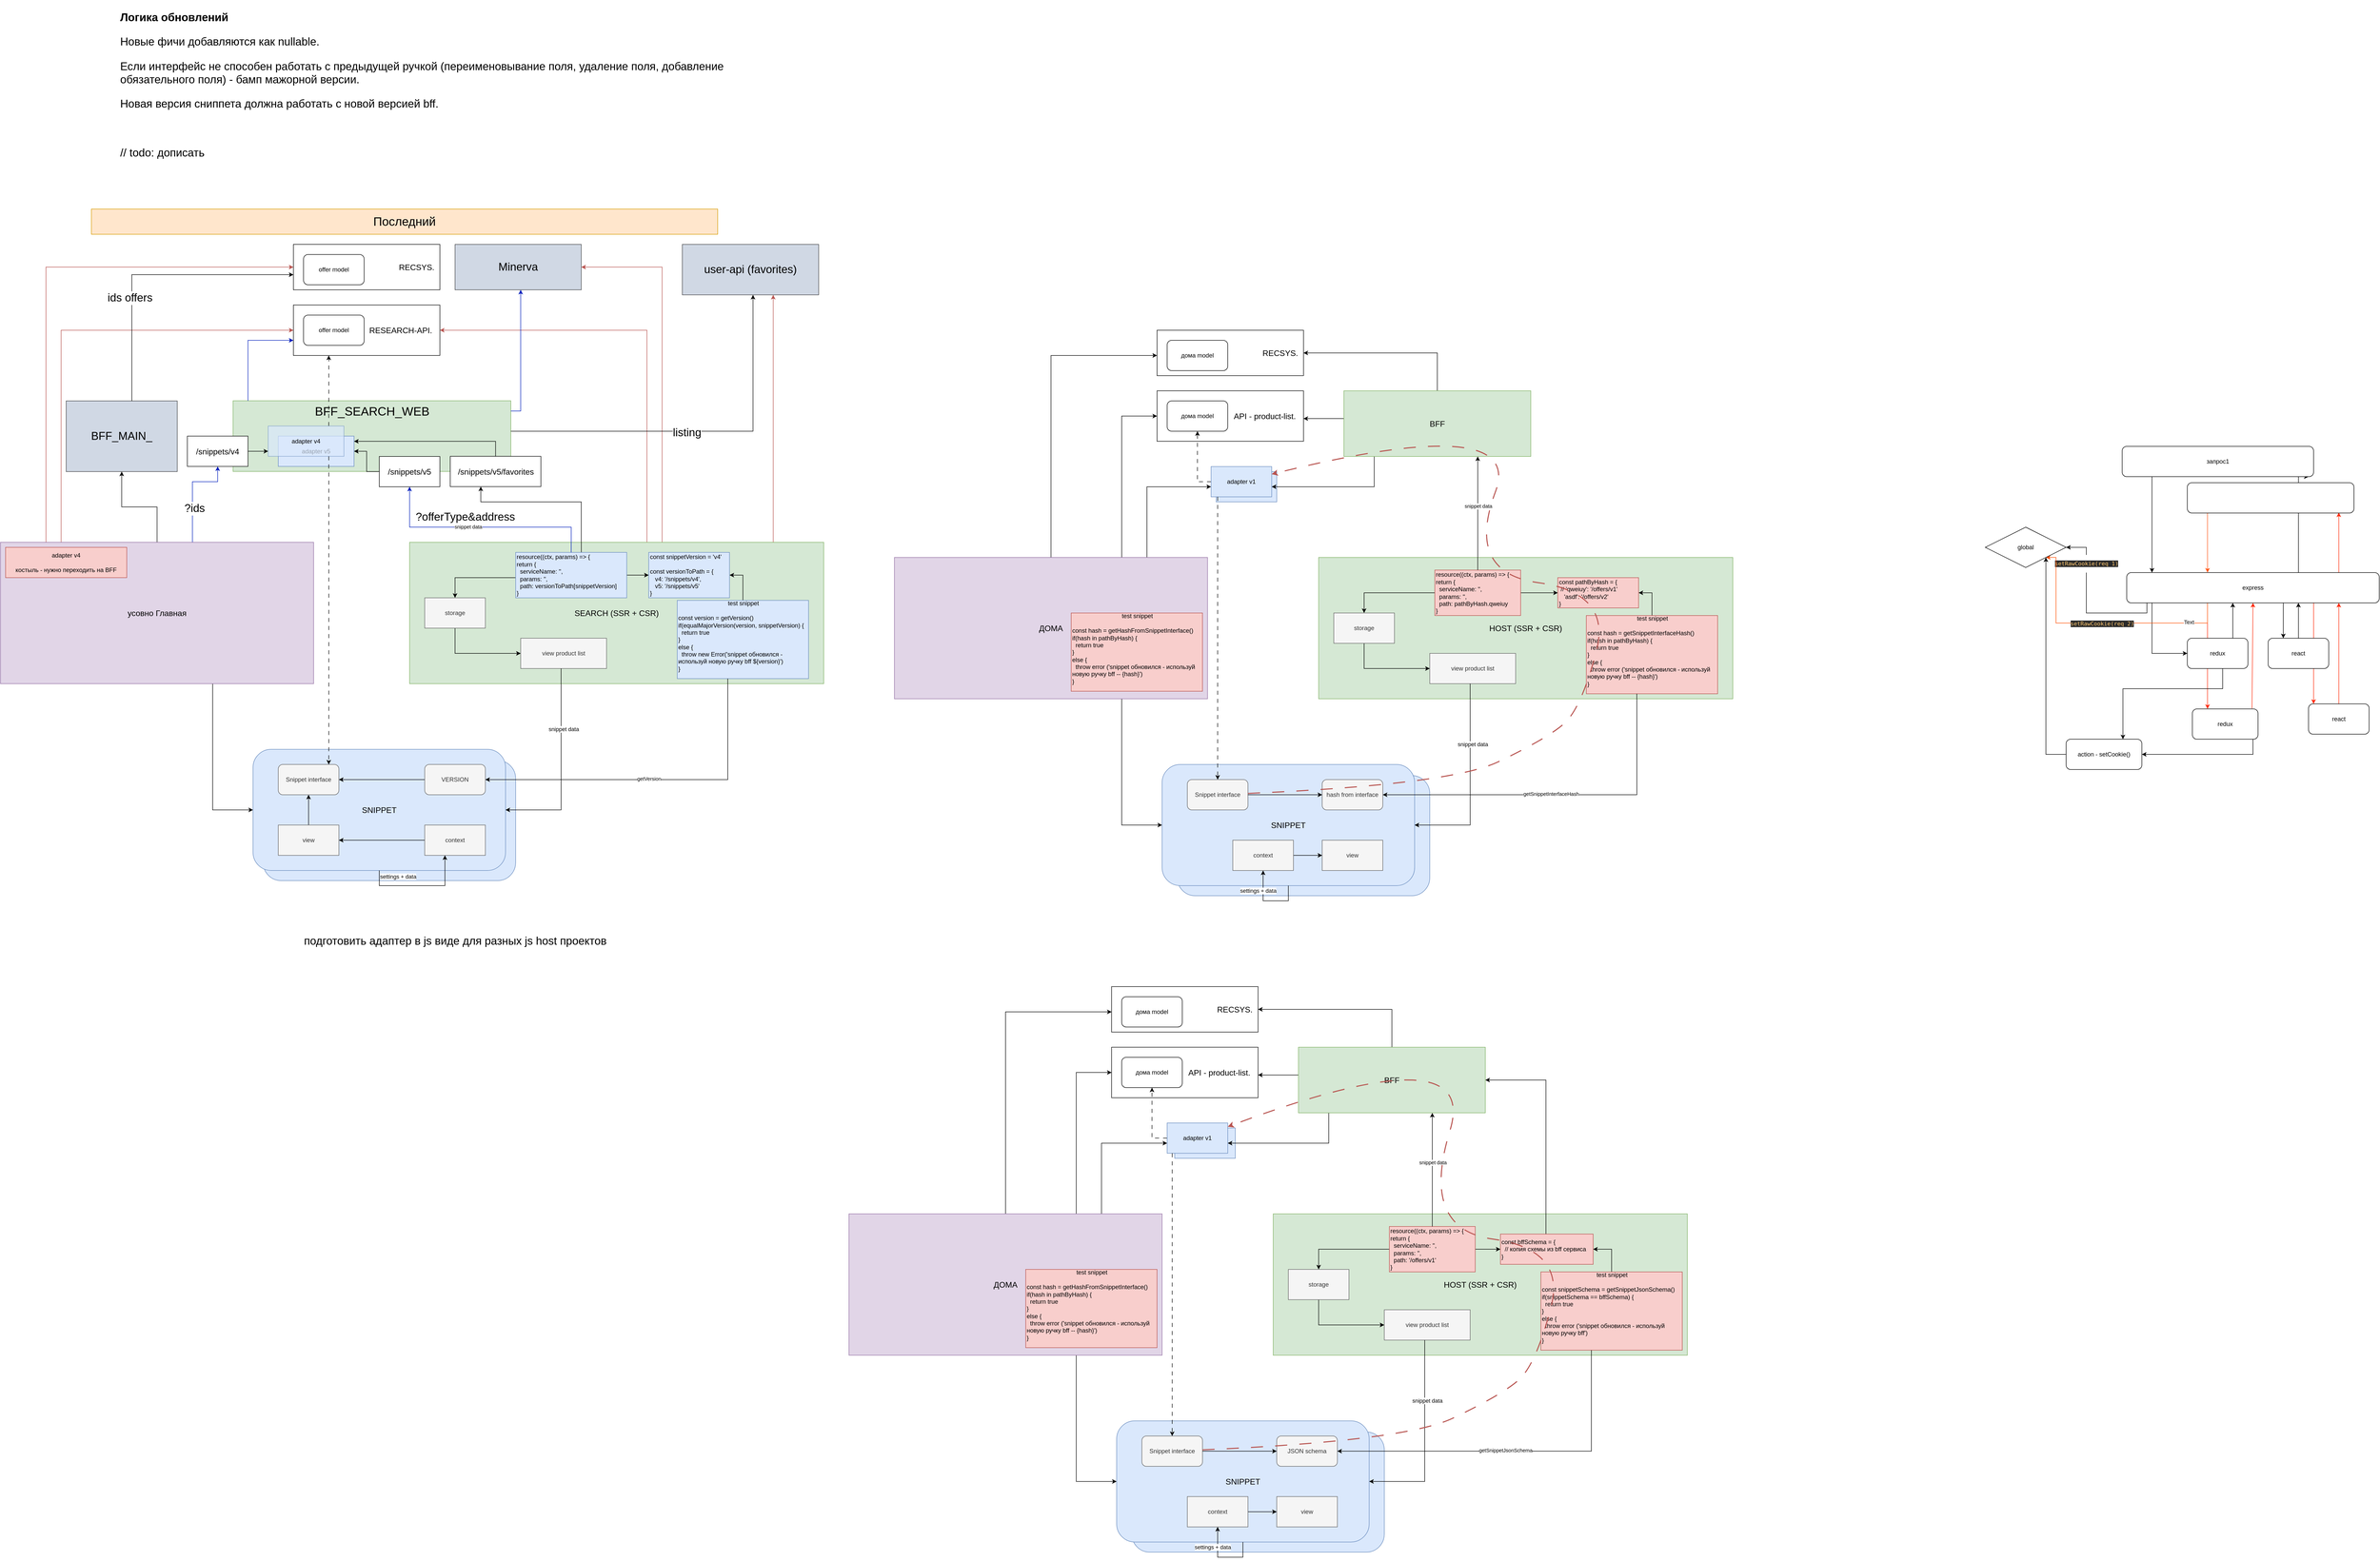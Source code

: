 <mxfile version="20.8.13" type="github">
  <diagram id="fHXRFne2_BFkhLYoYEFm" name="Страница 1">
    <mxGraphModel dx="5347" dy="2545" grid="1" gridSize="10" guides="1" tooltips="1" connect="1" arrows="1" fold="1" page="1" pageScale="1" pageWidth="827" pageHeight="1169" math="0" shadow="0">
      <root>
        <mxCell id="0" />
        <mxCell id="1" parent="0" />
        <mxCell id="Bd7LE4ANdgzSuI5iV2SU-146" value="&lt;font style=&quot;font-size: 24px;&quot;&gt;BFF_SEARCH_WEB&lt;/font&gt;" style="rounded=0;whiteSpace=wrap;html=1;fillColor=#d5e8d4;strokeColor=#82b366;verticalAlign=top;fontSize=24;" vertex="1" parent="1">
          <mxGeometry x="-2009.5" y="-240.29" width="550" height="140" as="geometry" />
        </mxCell>
        <mxCell id="K3KEqYG0txzJb1fHIo51-1" value="&lt;font style=&quot;font-size: 16px;&quot;&gt;HOST (SSR + CSR)&lt;/font&gt;" style="rounded=0;whiteSpace=wrap;html=1;fillColor=#d5e8d4;strokeColor=#82b366;" parent="1" vertex="1">
          <mxGeometry x="140" y="70" width="820" height="280" as="geometry" />
        </mxCell>
        <mxCell id="K3KEqYG0txzJb1fHIo51-3" value="&lt;font style=&quot;font-size: 16px;&quot;&gt;API - product-list.&amp;nbsp; &amp;nbsp;&lt;/font&gt;" style="rounded=0;whiteSpace=wrap;html=1;align=right;" parent="1" vertex="1">
          <mxGeometry x="-180" y="-260" width="290" height="100" as="geometry" />
        </mxCell>
        <mxCell id="K3KEqYG0txzJb1fHIo51-13" style="edgeStyle=orthogonalEdgeStyle;rounded=0;orthogonalLoop=1;jettySize=auto;html=1;" parent="1" source="K3KEqYG0txzJb1fHIo51-4" target="K3KEqYG0txzJb1fHIo51-5" edge="1">
          <mxGeometry relative="1" as="geometry">
            <Array as="points">
              <mxPoint x="230" y="140" />
            </Array>
          </mxGeometry>
        </mxCell>
        <mxCell id="Bd7LE4ANdgzSuI5iV2SU-66" style="edgeStyle=orthogonalEdgeStyle;rounded=0;orthogonalLoop=1;jettySize=auto;html=1;strokeWidth=1;fontSize=16;" edge="1" parent="1" source="K3KEqYG0txzJb1fHIo51-4" target="Bd7LE4ANdgzSuI5iV2SU-50">
          <mxGeometry relative="1" as="geometry">
            <mxPoint x="620" y="140" as="targetPoint" />
          </mxGeometry>
        </mxCell>
        <mxCell id="K3KEqYG0txzJb1fHIo51-4" value="resource((ctx, params) =&amp;gt; {&lt;br&gt;return {&lt;br&gt;&amp;nbsp; serviceName: &#39;&#39;,&lt;br&gt;&amp;nbsp; params: &#39;&#39;,&lt;br&gt;&amp;nbsp; path: pathByHash.qweiuy&lt;br&gt;}" style="rounded=0;whiteSpace=wrap;html=1;align=left;fillColor=#f8cecc;strokeColor=#b85450;" parent="1" vertex="1">
          <mxGeometry x="370" y="95" width="170" height="90" as="geometry" />
        </mxCell>
        <mxCell id="K3KEqYG0txzJb1fHIo51-14" style="edgeStyle=orthogonalEdgeStyle;rounded=0;orthogonalLoop=1;jettySize=auto;html=1;" parent="1" source="K3KEqYG0txzJb1fHIo51-5" target="K3KEqYG0txzJb1fHIo51-6" edge="1">
          <mxGeometry relative="1" as="geometry">
            <Array as="points">
              <mxPoint x="230" y="290" />
            </Array>
          </mxGeometry>
        </mxCell>
        <mxCell id="K3KEqYG0txzJb1fHIo51-5" value="storage" style="rounded=0;whiteSpace=wrap;html=1;fillColor=#f5f5f5;fontColor=#333333;strokeColor=#666666;" parent="1" vertex="1">
          <mxGeometry x="170" y="180" width="120" height="60" as="geometry" />
        </mxCell>
        <mxCell id="K3KEqYG0txzJb1fHIo51-6" value="view product list" style="rounded=0;whiteSpace=wrap;html=1;fillColor=#f5f5f5;fontColor=#333333;strokeColor=#666666;" parent="1" vertex="1">
          <mxGeometry x="360" y="260" width="170" height="60" as="geometry" />
        </mxCell>
        <mxCell id="K3KEqYG0txzJb1fHIo51-7" value="adapter v2" style="rounded=0;whiteSpace=wrap;html=1;fillColor=#dae8fc;strokeColor=#6c8ebf;" parent="1" vertex="1">
          <mxGeometry x="-63" y="-100" width="120" height="60" as="geometry" />
        </mxCell>
        <mxCell id="K3KEqYG0txzJb1fHIo51-26" value="дома model" style="rounded=1;whiteSpace=wrap;html=1;" parent="1" vertex="1">
          <mxGeometry x="-160" y="-240" width="120" height="60" as="geometry" />
        </mxCell>
        <mxCell id="7aWh85wtopvDy3VwdWxM-7" style="edgeStyle=orthogonalEdgeStyle;rounded=0;orthogonalLoop=1;jettySize=auto;html=1;entryX=0;entryY=0.5;entryDx=0;entryDy=0;" parent="1" source="7aWh85wtopvDy3VwdWxM-2" target="7aWh85wtopvDy3VwdWxM-5" edge="1">
          <mxGeometry relative="1" as="geometry">
            <Array as="points">
              <mxPoint x="1790" y="260" />
            </Array>
          </mxGeometry>
        </mxCell>
        <mxCell id="7aWh85wtopvDy3VwdWxM-8" style="edgeStyle=orthogonalEdgeStyle;rounded=0;orthogonalLoop=1;jettySize=auto;html=1;strokeColor=#FF2B0A;" parent="1" source="7aWh85wtopvDy3VwdWxM-2" target="7aWh85wtopvDy3VwdWxM-6" edge="1">
          <mxGeometry relative="1" as="geometry">
            <Array as="points">
              <mxPoint x="1900" y="340" />
              <mxPoint x="1900" y="340" />
            </Array>
          </mxGeometry>
        </mxCell>
        <mxCell id="7aWh85wtopvDy3VwdWxM-13" style="edgeStyle=orthogonalEdgeStyle;rounded=0;orthogonalLoop=1;jettySize=auto;html=1;" parent="1" source="7aWh85wtopvDy3VwdWxM-2" target="7aWh85wtopvDy3VwdWxM-9" edge="1">
          <mxGeometry relative="1" as="geometry">
            <Array as="points">
              <mxPoint x="2050" y="210" />
              <mxPoint x="2050" y="210" />
            </Array>
          </mxGeometry>
        </mxCell>
        <mxCell id="7aWh85wtopvDy3VwdWxM-14" style="edgeStyle=orthogonalEdgeStyle;rounded=0;orthogonalLoop=1;jettySize=auto;html=1;" parent="1" source="7aWh85wtopvDy3VwdWxM-2" edge="1">
          <mxGeometry relative="1" as="geometry">
            <mxPoint x="2100" y="-90" as="targetPoint" />
            <Array as="points">
              <mxPoint x="2080" y="-90" />
            </Array>
          </mxGeometry>
        </mxCell>
        <mxCell id="7aWh85wtopvDy3VwdWxM-19" style="edgeStyle=orthogonalEdgeStyle;rounded=0;orthogonalLoop=1;jettySize=auto;html=1;strokeColor=#FF2B0A;fillColor=#FF0800;" parent="1" source="7aWh85wtopvDy3VwdWxM-2" target="7aWh85wtopvDy3VwdWxM-18" edge="1">
          <mxGeometry relative="1" as="geometry">
            <Array as="points">
              <mxPoint x="2110" y="330" />
              <mxPoint x="2110" y="330" />
            </Array>
          </mxGeometry>
        </mxCell>
        <mxCell id="7aWh85wtopvDy3VwdWxM-21" style="edgeStyle=orthogonalEdgeStyle;rounded=0;orthogonalLoop=1;jettySize=auto;html=1;strokeColor=#FF2B0A;fillColor=#FF0800;entryX=0.909;entryY=0.983;entryDx=0;entryDy=0;entryPerimeter=0;" parent="1" source="7aWh85wtopvDy3VwdWxM-2" target="7aWh85wtopvDy3VwdWxM-22" edge="1">
          <mxGeometry relative="1" as="geometry">
            <mxPoint x="2160" y="-50" as="targetPoint" />
            <Array as="points">
              <mxPoint x="2160" y="70" />
              <mxPoint x="2160" y="70" />
            </Array>
          </mxGeometry>
        </mxCell>
        <mxCell id="7aWh85wtopvDy3VwdWxM-30" style="edgeStyle=orthogonalEdgeStyle;rounded=0;orthogonalLoop=1;jettySize=auto;html=1;strokeColor=#000000;fillColor=#FF0800;" parent="1" source="7aWh85wtopvDy3VwdWxM-2" target="7aWh85wtopvDy3VwdWxM-28" edge="1">
          <mxGeometry relative="1" as="geometry">
            <Array as="points">
              <mxPoint x="1780" y="180" />
              <mxPoint x="1660" y="180" />
              <mxPoint x="1660" y="50" />
            </Array>
          </mxGeometry>
        </mxCell>
        <mxCell id="7aWh85wtopvDy3VwdWxM-31" value="&lt;pre style=&quot;background-color:#2b2b2b;color:#a9b7c6;font-family:&#39;JetBrains Mono&#39;,monospace;font-size:9,8pt;&quot;&gt;&lt;span style=&quot;color:#ffc66d;&quot;&gt;setRawCookie(req 1)&lt;/span&gt;&lt;/pre&gt;" style="edgeLabel;html=1;align=center;verticalAlign=middle;resizable=0;points=[];" parent="7aWh85wtopvDy3VwdWxM-30" vertex="1" connectable="0">
          <mxGeometry x="0.535" relative="1" as="geometry">
            <mxPoint as="offset" />
          </mxGeometry>
        </mxCell>
        <mxCell id="7aWh85wtopvDy3VwdWxM-32" style="edgeStyle=orthogonalEdgeStyle;rounded=0;orthogonalLoop=1;jettySize=auto;html=1;entryX=1;entryY=1;entryDx=0;entryDy=0;strokeColor=#FF4D00;fillColor=#FF0800;" parent="1" source="7aWh85wtopvDy3VwdWxM-2" target="7aWh85wtopvDy3VwdWxM-28" edge="1">
          <mxGeometry relative="1" as="geometry">
            <Array as="points">
              <mxPoint x="1900" y="200" />
              <mxPoint x="1600" y="200" />
            </Array>
          </mxGeometry>
        </mxCell>
        <mxCell id="7aWh85wtopvDy3VwdWxM-33" value="Text" style="edgeLabel;html=1;align=center;verticalAlign=middle;resizable=0;points=[];" parent="7aWh85wtopvDy3VwdWxM-32" vertex="1" connectable="0">
          <mxGeometry x="-0.685" y="-2" relative="1" as="geometry">
            <mxPoint as="offset" />
          </mxGeometry>
        </mxCell>
        <mxCell id="7aWh85wtopvDy3VwdWxM-34" value="&lt;pre style=&quot;background-color:#2b2b2b;color:#a9b7c6;font-family:&#39;JetBrains Mono&#39;,monospace;font-size:9,8pt;&quot;&gt;&lt;span style=&quot;color:#ffc66d;&quot;&gt;setRawCookie(req 2)&lt;/span&gt;&lt;/pre&gt;" style="edgeLabel;html=1;align=center;verticalAlign=middle;resizable=0;points=[];" parent="7aWh85wtopvDy3VwdWxM-32" vertex="1" connectable="0">
          <mxGeometry x="0.174" y="1" relative="1" as="geometry">
            <mxPoint x="38" as="offset" />
          </mxGeometry>
        </mxCell>
        <mxCell id="7aWh85wtopvDy3VwdWxM-2" value="express&lt;br&gt;" style="rounded=1;whiteSpace=wrap;html=1;" parent="1" vertex="1">
          <mxGeometry x="1740" y="100" width="500" height="60" as="geometry" />
        </mxCell>
        <mxCell id="7aWh85wtopvDy3VwdWxM-3" value="" style="endArrow=classic;html=1;rounded=0;entryX=0.1;entryY=0;entryDx=0;entryDy=0;entryPerimeter=0;" parent="1" target="7aWh85wtopvDy3VwdWxM-2" edge="1">
          <mxGeometry width="50" height="50" relative="1" as="geometry">
            <mxPoint x="1790" y="-100" as="sourcePoint" />
            <mxPoint x="2130" y="340" as="targetPoint" />
          </mxGeometry>
        </mxCell>
        <mxCell id="7aWh85wtopvDy3VwdWxM-4" value="" style="endArrow=classic;html=1;rounded=0;entryX=0.122;entryY=-0.05;entryDx=0;entryDy=0;entryPerimeter=0;fillColor=#FF0800;strokeColor=#FF5719;" parent="1" edge="1">
          <mxGeometry width="50" height="50" relative="1" as="geometry">
            <mxPoint x="1900" y="-57" as="sourcePoint" />
            <mxPoint x="1900.02" y="100" as="targetPoint" />
          </mxGeometry>
        </mxCell>
        <mxCell id="7aWh85wtopvDy3VwdWxM-12" style="edgeStyle=orthogonalEdgeStyle;rounded=0;orthogonalLoop=1;jettySize=auto;html=1;exitX=0.75;exitY=0;exitDx=0;exitDy=0;" parent="1" source="7aWh85wtopvDy3VwdWxM-5" target="7aWh85wtopvDy3VwdWxM-2" edge="1">
          <mxGeometry relative="1" as="geometry">
            <Array as="points">
              <mxPoint x="1950" y="180" />
              <mxPoint x="1950" y="180" />
            </Array>
          </mxGeometry>
        </mxCell>
        <mxCell id="7aWh85wtopvDy3VwdWxM-26" style="edgeStyle=orthogonalEdgeStyle;rounded=0;orthogonalLoop=1;jettySize=auto;html=1;entryX=0.75;entryY=0;entryDx=0;entryDy=0;strokeColor=#000000;fillColor=#FF0800;" parent="1" source="7aWh85wtopvDy3VwdWxM-5" target="7aWh85wtopvDy3VwdWxM-25" edge="1">
          <mxGeometry relative="1" as="geometry">
            <Array as="points">
              <mxPoint x="1930" y="330" />
              <mxPoint x="1733" y="330" />
            </Array>
          </mxGeometry>
        </mxCell>
        <mxCell id="7aWh85wtopvDy3VwdWxM-5" value="redux" style="rounded=1;whiteSpace=wrap;html=1;" parent="1" vertex="1">
          <mxGeometry x="1860" y="230" width="120" height="60" as="geometry" />
        </mxCell>
        <mxCell id="7aWh85wtopvDy3VwdWxM-27" style="edgeStyle=orthogonalEdgeStyle;rounded=0;orthogonalLoop=1;jettySize=auto;html=1;entryX=1;entryY=0.5;entryDx=0;entryDy=0;strokeColor=#000000;fillColor=#FF0800;" parent="1" source="7aWh85wtopvDy3VwdWxM-6" target="7aWh85wtopvDy3VwdWxM-25" edge="1">
          <mxGeometry relative="1" as="geometry">
            <Array as="points">
              <mxPoint x="1990" y="460" />
            </Array>
          </mxGeometry>
        </mxCell>
        <mxCell id="7aWh85wtopvDy3VwdWxM-6" value="redux" style="rounded=1;whiteSpace=wrap;html=1;" parent="1" vertex="1">
          <mxGeometry x="1870" y="370" width="130" height="60" as="geometry" />
        </mxCell>
        <mxCell id="7aWh85wtopvDy3VwdWxM-11" style="edgeStyle=orthogonalEdgeStyle;rounded=0;orthogonalLoop=1;jettySize=auto;html=1;exitX=0.5;exitY=0;exitDx=0;exitDy=0;" parent="1" source="7aWh85wtopvDy3VwdWxM-9" target="7aWh85wtopvDy3VwdWxM-2" edge="1">
          <mxGeometry relative="1" as="geometry">
            <Array as="points">
              <mxPoint x="2080" y="170" />
              <mxPoint x="2080" y="170" />
            </Array>
          </mxGeometry>
        </mxCell>
        <mxCell id="7aWh85wtopvDy3VwdWxM-9" value="react" style="rounded=1;whiteSpace=wrap;html=1;" parent="1" vertex="1">
          <mxGeometry x="2020" y="230" width="120" height="60" as="geometry" />
        </mxCell>
        <mxCell id="7aWh85wtopvDy3VwdWxM-15" value="запрос1" style="rounded=1;whiteSpace=wrap;html=1;" parent="1" vertex="1">
          <mxGeometry x="1731" y="-150" width="379" height="60" as="geometry" />
        </mxCell>
        <mxCell id="7aWh85wtopvDy3VwdWxM-17" value="" style="endArrow=classic;html=1;rounded=0;strokeColor=#FF2B0A;fillColor=#FF0800;entryX=0.5;entryY=1;entryDx=0;entryDy=0;exitX=0.908;exitY=-0.017;exitDx=0;exitDy=0;exitPerimeter=0;" parent="1" source="7aWh85wtopvDy3VwdWxM-6" target="7aWh85wtopvDy3VwdWxM-2" edge="1">
          <mxGeometry width="50" height="50" relative="1" as="geometry">
            <mxPoint x="2080" y="290" as="sourcePoint" />
            <mxPoint x="2130" y="240" as="targetPoint" />
          </mxGeometry>
        </mxCell>
        <mxCell id="7aWh85wtopvDy3VwdWxM-20" style="edgeStyle=orthogonalEdgeStyle;rounded=0;orthogonalLoop=1;jettySize=auto;html=1;entryX=0.84;entryY=1;entryDx=0;entryDy=0;entryPerimeter=0;strokeColor=#FF2B0A;fillColor=#FF0800;" parent="1" source="7aWh85wtopvDy3VwdWxM-18" target="7aWh85wtopvDy3VwdWxM-2" edge="1">
          <mxGeometry relative="1" as="geometry" />
        </mxCell>
        <mxCell id="7aWh85wtopvDy3VwdWxM-18" value="react" style="rounded=1;whiteSpace=wrap;html=1;" parent="1" vertex="1">
          <mxGeometry x="2100" y="360" width="120" height="60" as="geometry" />
        </mxCell>
        <mxCell id="7aWh85wtopvDy3VwdWxM-22" value="" style="rounded=1;whiteSpace=wrap;html=1;" parent="1" vertex="1">
          <mxGeometry x="1860" y="-78" width="330" height="60" as="geometry" />
        </mxCell>
        <mxCell id="7aWh85wtopvDy3VwdWxM-29" style="edgeStyle=orthogonalEdgeStyle;rounded=0;orthogonalLoop=1;jettySize=auto;html=1;strokeColor=#000000;fillColor=#FF0800;" parent="1" source="7aWh85wtopvDy3VwdWxM-25" target="7aWh85wtopvDy3VwdWxM-28" edge="1">
          <mxGeometry relative="1" as="geometry">
            <Array as="points">
              <mxPoint x="1580" y="460" />
            </Array>
          </mxGeometry>
        </mxCell>
        <mxCell id="7aWh85wtopvDy3VwdWxM-25" value="action - setCookie()" style="rounded=1;whiteSpace=wrap;html=1;" parent="1" vertex="1">
          <mxGeometry x="1620" y="430" width="150" height="60" as="geometry" />
        </mxCell>
        <mxCell id="7aWh85wtopvDy3VwdWxM-28" value="global" style="rhombus;whiteSpace=wrap;html=1;" parent="1" vertex="1">
          <mxGeometry x="1460" y="10" width="160" height="80" as="geometry" />
        </mxCell>
        <mxCell id="Bd7LE4ANdgzSuI5iV2SU-9" style="edgeStyle=orthogonalEdgeStyle;rounded=0;orthogonalLoop=1;jettySize=auto;html=1;" edge="1" parent="1" source="K3KEqYG0txzJb1fHIo51-29" target="Bd7LE4ANdgzSuI5iV2SU-41">
          <mxGeometry relative="1" as="geometry">
            <mxPoint x="100" y="-50" as="targetPoint" />
            <Array as="points">
              <mxPoint x="250" y="-70" />
            </Array>
          </mxGeometry>
        </mxCell>
        <mxCell id="Bd7LE4ANdgzSuI5iV2SU-13" style="edgeStyle=orthogonalEdgeStyle;rounded=0;orthogonalLoop=1;jettySize=auto;html=1;" edge="1" parent="1" source="K3KEqYG0txzJb1fHIo51-29" target="K3KEqYG0txzJb1fHIo51-3">
          <mxGeometry relative="1" as="geometry">
            <Array as="points">
              <mxPoint x="160" y="-205" />
              <mxPoint x="160" y="-205" />
            </Array>
          </mxGeometry>
        </mxCell>
        <mxCell id="Bd7LE4ANdgzSuI5iV2SU-33" style="edgeStyle=orthogonalEdgeStyle;rounded=0;orthogonalLoop=1;jettySize=auto;html=1;" edge="1" parent="1" source="K3KEqYG0txzJb1fHIo51-4" target="K3KEqYG0txzJb1fHIo51-29">
          <mxGeometry relative="1" as="geometry">
            <Array as="points">
              <mxPoint x="395" y="110" />
              <mxPoint x="395" y="110" />
            </Array>
          </mxGeometry>
        </mxCell>
        <mxCell id="Bd7LE4ANdgzSuI5iV2SU-55" value="snippet data" style="edgeLabel;html=1;align=center;verticalAlign=middle;resizable=0;points=[];fontSize=10;" vertex="1" connectable="0" parent="Bd7LE4ANdgzSuI5iV2SU-33">
          <mxGeometry x="0.13" y="-1" relative="1" as="geometry">
            <mxPoint as="offset" />
          </mxGeometry>
        </mxCell>
        <mxCell id="Bd7LE4ANdgzSuI5iV2SU-39" style="edgeStyle=orthogonalEdgeStyle;rounded=0;orthogonalLoop=1;jettySize=auto;html=1;" edge="1" parent="1" source="Bd7LE4ANdgzSuI5iV2SU-38" target="K3KEqYG0txzJb1fHIo51-2">
          <mxGeometry relative="1" as="geometry">
            <Array as="points">
              <mxPoint x="-250" y="600" />
            </Array>
          </mxGeometry>
        </mxCell>
        <mxCell id="Bd7LE4ANdgzSuI5iV2SU-58" style="edgeStyle=orthogonalEdgeStyle;rounded=0;orthogonalLoop=1;jettySize=auto;html=1;fontSize=10;" edge="1" parent="1" source="Bd7LE4ANdgzSuI5iV2SU-38" target="Bd7LE4ANdgzSuI5iV2SU-41">
          <mxGeometry relative="1" as="geometry">
            <Array as="points">
              <mxPoint x="-200" y="-70" />
            </Array>
          </mxGeometry>
        </mxCell>
        <mxCell id="Bd7LE4ANdgzSuI5iV2SU-62" style="edgeStyle=orthogonalEdgeStyle;rounded=0;orthogonalLoop=1;jettySize=auto;html=1;fontSize=16;" edge="1" parent="1" source="Bd7LE4ANdgzSuI5iV2SU-38" target="K3KEqYG0txzJb1fHIo51-3">
          <mxGeometry relative="1" as="geometry">
            <Array as="points">
              <mxPoint x="-250" y="-210" />
            </Array>
          </mxGeometry>
        </mxCell>
        <mxCell id="Bd7LE4ANdgzSuI5iV2SU-70" style="edgeStyle=orthogonalEdgeStyle;rounded=0;orthogonalLoop=1;jettySize=auto;html=1;strokeWidth=1;fontSize=16;" edge="1" parent="1" source="Bd7LE4ANdgzSuI5iV2SU-38" target="Bd7LE4ANdgzSuI5iV2SU-68">
          <mxGeometry relative="1" as="geometry">
            <Array as="points">
              <mxPoint x="-390" y="-330" />
            </Array>
          </mxGeometry>
        </mxCell>
        <mxCell id="Bd7LE4ANdgzSuI5iV2SU-38" value="&lt;font style=&quot;font-size: 16px;&quot;&gt;ДОМА&lt;/font&gt;" style="rounded=0;whiteSpace=wrap;html=1;fillColor=#e1d5e7;strokeColor=#9673a6;" vertex="1" parent="1">
          <mxGeometry x="-700" y="70" width="620" height="280" as="geometry" />
        </mxCell>
        <mxCell id="Bd7LE4ANdgzSuI5iV2SU-45" style="edgeStyle=orthogonalEdgeStyle;rounded=0;orthogonalLoop=1;jettySize=auto;html=1;dashed=1;dashPattern=8 8;" edge="1" parent="1" source="Bd7LE4ANdgzSuI5iV2SU-41" target="K3KEqYG0txzJb1fHIo51-26">
          <mxGeometry relative="1" as="geometry">
            <Array as="points">
              <mxPoint x="-100" y="-150" />
              <mxPoint x="-100" y="-150" />
            </Array>
          </mxGeometry>
        </mxCell>
        <UserObject label="adapter v1" tooltip="Адаптеры временно переедут в отдельный пакет для поддержки совместимости в остальных проектах. &#xa;&#xa;Сниппет будет поставляться как ui компонент без адаптера. &#xa;&#xa;Проекты сами должны будут пилить поддержку адаптеров. Либо можем поисковую часть BFF пошарить не только на поиск. &#xa;&#xa;По-сути адаптеры в отдельном пакете - это преобразование ответа research-api и т.п. в формат, который нужно отображать" id="Bd7LE4ANdgzSuI5iV2SU-41">
          <mxCell style="rounded=0;whiteSpace=wrap;html=1;fillColor=#dae8fc;strokeColor=#6c8ebf;" vertex="1" parent="1">
            <mxGeometry x="-73" y="-110" width="120" height="60" as="geometry" />
          </mxCell>
        </UserObject>
        <mxCell id="Bd7LE4ANdgzSuI5iV2SU-67" style="edgeStyle=orthogonalEdgeStyle;rounded=0;orthogonalLoop=1;jettySize=auto;html=1;entryX=1;entryY=0.5;entryDx=0;entryDy=0;strokeWidth=1;fontSize=16;" edge="1" parent="1" source="Bd7LE4ANdgzSuI5iV2SU-47" target="Bd7LE4ANdgzSuI5iV2SU-50">
          <mxGeometry relative="1" as="geometry" />
        </mxCell>
        <mxCell id="Bd7LE4ANdgzSuI5iV2SU-47" value="&lt;div style=&quot;text-align: center;&quot;&gt;&lt;span style=&quot;background-color: initial;&quot;&gt;test snippet&lt;/span&gt;&lt;/div&gt;&lt;br&gt;const hash = getSnippetInterfaceHash()&lt;br&gt;if(hash in&amp;nbsp;pathByHash) {&lt;br&gt;&amp;nbsp; return true&lt;br&gt;}&lt;br&gt;else {&lt;br&gt;&amp;nbsp; throw error (&#39;snippet обновился - используй новую ручку bff -- {hash}&#39;)&lt;br&gt;}&lt;br&gt;&amp;nbsp;" style="rounded=0;whiteSpace=wrap;html=1;align=left;fillColor=#f8cecc;strokeColor=#b85450;" vertex="1" parent="1">
          <mxGeometry x="670" y="185" width="260" height="155" as="geometry" />
        </mxCell>
        <mxCell id="Bd7LE4ANdgzSuI5iV2SU-50" value="const pathByHash = {&lt;br&gt;&amp;nbsp;// &#39;qweiuy&#39;: &#39;/offers/v1&#39;&lt;br&gt;&amp;nbsp; &amp;nbsp;&#39;asdf&#39;: &#39;/offers/v2&#39;&lt;br&gt;}" style="rounded=0;whiteSpace=wrap;html=1;align=left;fillColor=#f8cecc;strokeColor=#b85450;" vertex="1" parent="1">
          <mxGeometry x="613.5" y="110" width="160" height="60" as="geometry" />
        </mxCell>
        <mxCell id="Bd7LE4ANdgzSuI5iV2SU-71" style="edgeStyle=orthogonalEdgeStyle;rounded=0;orthogonalLoop=1;jettySize=auto;html=1;strokeWidth=1;fontSize=16;" edge="1" parent="1" source="K3KEqYG0txzJb1fHIo51-29" target="Bd7LE4ANdgzSuI5iV2SU-68">
          <mxGeometry relative="1" as="geometry">
            <Array as="points">
              <mxPoint x="375" y="-335" />
            </Array>
          </mxGeometry>
        </mxCell>
        <mxCell id="K3KEqYG0txzJb1fHIo51-29" value="&lt;font style=&quot;font-size: 16px;&quot;&gt;BFF&lt;/font&gt;" style="rounded=0;whiteSpace=wrap;html=1;fillColor=#d5e8d4;strokeColor=#82b366;" parent="1" vertex="1">
          <mxGeometry x="190" y="-260" width="370" height="130" as="geometry" />
        </mxCell>
        <mxCell id="Bd7LE4ANdgzSuI5iV2SU-59" value="SNIPPET" style="rounded=1;whiteSpace=wrap;html=1;fillColor=#dae8fc;strokeColor=#6c8ebf;" vertex="1" parent="1">
          <mxGeometry x="-140" y="502" width="500" height="238" as="geometry" />
        </mxCell>
        <mxCell id="K3KEqYG0txzJb1fHIo51-2" value="&lt;font style=&quot;font-size: 16px;&quot;&gt;SNIPPET&lt;/font&gt;" style="rounded=1;whiteSpace=wrap;html=1;fillColor=#dae8fc;strokeColor=#6c8ebf;" parent="1" vertex="1">
          <mxGeometry x="-170" y="480" width="500" height="240" as="geometry" />
        </mxCell>
        <mxCell id="K3KEqYG0txzJb1fHIo51-8" value="view" style="rounded=0;whiteSpace=wrap;html=1;fillColor=#f5f5f5;fontColor=#333333;strokeColor=#666666;" parent="1" vertex="1">
          <mxGeometry x="147" y="630" width="120" height="60" as="geometry" />
        </mxCell>
        <mxCell id="K3KEqYG0txzJb1fHIo51-25" style="edgeStyle=orthogonalEdgeStyle;rounded=0;orthogonalLoop=1;jettySize=auto;html=1;" parent="1" source="K3KEqYG0txzJb1fHIo51-18" target="K3KEqYG0txzJb1fHIo51-8" edge="1">
          <mxGeometry relative="1" as="geometry" />
        </mxCell>
        <mxCell id="K3KEqYG0txzJb1fHIo51-18" value="context" style="rounded=0;whiteSpace=wrap;html=1;fillColor=#f5f5f5;fontColor=#333333;strokeColor=#666666;" parent="1" vertex="1">
          <mxGeometry x="-30" y="630" width="120" height="60" as="geometry" />
        </mxCell>
        <mxCell id="K3KEqYG0txzJb1fHIo51-19" style="edgeStyle=orthogonalEdgeStyle;rounded=0;orthogonalLoop=1;jettySize=auto;html=1;exitX=0.5;exitY=1;exitDx=0;exitDy=0;" parent="1" source="K3KEqYG0txzJb1fHIo51-2" target="K3KEqYG0txzJb1fHIo51-18" edge="1">
          <mxGeometry relative="1" as="geometry">
            <Array as="points">
              <mxPoint x="80" y="750" />
              <mxPoint x="30" y="750" />
            </Array>
          </mxGeometry>
        </mxCell>
        <mxCell id="K3KEqYG0txzJb1fHIo51-20" value="settings + data" style="edgeLabel;html=1;align=center;verticalAlign=middle;resizable=0;points=[];" parent="K3KEqYG0txzJb1fHIo51-19" vertex="1" connectable="0">
          <mxGeometry x="-0.127" y="-1" relative="1" as="geometry">
            <mxPoint x="-29" y="-19" as="offset" />
          </mxGeometry>
        </mxCell>
        <mxCell id="Bd7LE4ANdgzSuI5iV2SU-15" value="Snippet interface&lt;br&gt;" style="rounded=1;whiteSpace=wrap;html=1;fillColor=#f5f5f5;strokeColor=#666666;fontColor=#333333;" vertex="1" parent="1">
          <mxGeometry x="-120" y="510" width="120" height="60" as="geometry" />
        </mxCell>
        <mxCell id="Bd7LE4ANdgzSuI5iV2SU-30" value="hash from interface" style="rounded=1;whiteSpace=wrap;html=1;fillColor=#f5f5f5;strokeColor=#666666;fontColor=#333333;" vertex="1" parent="1">
          <mxGeometry x="147" y="510" width="120" height="60" as="geometry" />
        </mxCell>
        <mxCell id="Bd7LE4ANdgzSuI5iV2SU-31" value="" style="edgeStyle=orthogonalEdgeStyle;rounded=0;orthogonalLoop=1;jettySize=auto;html=1;" edge="1" parent="1" source="Bd7LE4ANdgzSuI5iV2SU-15" target="Bd7LE4ANdgzSuI5iV2SU-30">
          <mxGeometry relative="1" as="geometry" />
        </mxCell>
        <mxCell id="Bd7LE4ANdgzSuI5iV2SU-42" style="edgeStyle=orthogonalEdgeStyle;rounded=0;orthogonalLoop=1;jettySize=auto;html=1;dashed=1;dashPattern=8 8;" edge="1" parent="1" source="Bd7LE4ANdgzSuI5iV2SU-41" target="Bd7LE4ANdgzSuI5iV2SU-15">
          <mxGeometry relative="1" as="geometry">
            <Array as="points">
              <mxPoint x="-60" y="490" />
            </Array>
          </mxGeometry>
        </mxCell>
        <mxCell id="K3KEqYG0txzJb1fHIo51-24" style="edgeStyle=orthogonalEdgeStyle;rounded=0;orthogonalLoop=1;jettySize=auto;html=1;" parent="1" source="K3KEqYG0txzJb1fHIo51-6" target="K3KEqYG0txzJb1fHIo51-2" edge="1">
          <mxGeometry relative="1" as="geometry">
            <Array as="points">
              <mxPoint x="440" y="390" />
              <mxPoint x="440" y="390" />
            </Array>
          </mxGeometry>
        </mxCell>
        <mxCell id="Bd7LE4ANdgzSuI5iV2SU-27" value="snippet data" style="edgeLabel;html=1;align=center;verticalAlign=middle;resizable=0;points=[];" vertex="1" connectable="0" parent="K3KEqYG0txzJb1fHIo51-24">
          <mxGeometry x="0.013" y="3" relative="1" as="geometry">
            <mxPoint x="2" y="-78" as="offset" />
          </mxGeometry>
        </mxCell>
        <mxCell id="Bd7LE4ANdgzSuI5iV2SU-49" style="edgeStyle=orthogonalEdgeStyle;rounded=0;orthogonalLoop=1;jettySize=auto;html=1;" edge="1" parent="1" source="Bd7LE4ANdgzSuI5iV2SU-47" target="Bd7LE4ANdgzSuI5iV2SU-30">
          <mxGeometry relative="1" as="geometry">
            <Array as="points">
              <mxPoint x="770" y="540" />
            </Array>
          </mxGeometry>
        </mxCell>
        <mxCell id="Bd7LE4ANdgzSuI5iV2SU-54" value="getSnippetInterfaceHash" style="edgeLabel;html=1;align=center;verticalAlign=middle;resizable=0;points=[];fontSize=10;" vertex="1" connectable="0" parent="Bd7LE4ANdgzSuI5iV2SU-49">
          <mxGeometry x="0.215" y="-1" relative="1" as="geometry">
            <mxPoint x="57" y="-1" as="offset" />
          </mxGeometry>
        </mxCell>
        <mxCell id="Bd7LE4ANdgzSuI5iV2SU-63" value="" style="curved=1;endArrow=classic;html=1;rounded=0;fontSize=16;dashed=1;dashPattern=12 12;strokeWidth=2;fillColor=#f8cecc;strokeColor=#b85450;" edge="1" parent="1" source="Bd7LE4ANdgzSuI5iV2SU-15" target="Bd7LE4ANdgzSuI5iV2SU-41">
          <mxGeometry width="50" height="50" relative="1" as="geometry">
            <mxPoint x="230" y="450" as="sourcePoint" />
            <mxPoint x="280" y="400" as="targetPoint" />
            <Array as="points">
              <mxPoint x="400" y="520" />
              <mxPoint x="590" y="430" />
              <mxPoint x="660" y="370" />
              <mxPoint x="720" y="140" />
              <mxPoint x="430" y="100" />
              <mxPoint x="550" y="-220" />
            </Array>
          </mxGeometry>
        </mxCell>
        <mxCell id="Bd7LE4ANdgzSuI5iV2SU-64" value="&lt;div style=&quot;text-align: center;&quot;&gt;&lt;span style=&quot;background-color: initial;&quot;&gt;test snippet&lt;/span&gt;&lt;/div&gt;&lt;br&gt;const hash = getHashFromSnippetInterface()&lt;br&gt;if(hash in&amp;nbsp;pathByHash) {&lt;br&gt;&amp;nbsp; return true&lt;br&gt;}&lt;br&gt;else {&lt;br&gt;&amp;nbsp; throw error (&#39;snippet обновился - используй новую ручку bff -- {hash}&#39;)&lt;br&gt;}&lt;br&gt;&amp;nbsp;" style="rounded=0;whiteSpace=wrap;html=1;align=left;fillColor=#f8cecc;strokeColor=#b85450;" vertex="1" parent="1">
          <mxGeometry x="-350" y="180" width="260" height="155" as="geometry" />
        </mxCell>
        <mxCell id="Bd7LE4ANdgzSuI5iV2SU-68" value="&lt;div style=&quot;&quot;&gt;&lt;span style=&quot;background-color: initial;&quot;&gt;RECSYS.&amp;nbsp;&amp;nbsp;&lt;/span&gt;&lt;/div&gt;" style="rounded=0;whiteSpace=wrap;html=1;fontSize=16;align=right;" vertex="1" parent="1">
          <mxGeometry x="-180" y="-380" width="290" height="90" as="geometry" />
        </mxCell>
        <mxCell id="Bd7LE4ANdgzSuI5iV2SU-69" value="дома model" style="rounded=1;whiteSpace=wrap;html=1;" vertex="1" parent="1">
          <mxGeometry x="-160" y="-360" width="120" height="60" as="geometry" />
        </mxCell>
        <mxCell id="Bd7LE4ANdgzSuI5iV2SU-72" value="&lt;font style=&quot;font-size: 16px;&quot;&gt;HOST (SSR + CSR)&lt;/font&gt;" style="rounded=0;whiteSpace=wrap;html=1;fillColor=#d5e8d4;strokeColor=#82b366;" vertex="1" parent="1">
          <mxGeometry x="50" y="1370" width="820" height="280" as="geometry" />
        </mxCell>
        <mxCell id="Bd7LE4ANdgzSuI5iV2SU-73" value="&lt;font style=&quot;font-size: 16px;&quot;&gt;API - product-list.&amp;nbsp; &amp;nbsp;&lt;/font&gt;" style="rounded=0;whiteSpace=wrap;html=1;align=right;" vertex="1" parent="1">
          <mxGeometry x="-270" y="1040" width="290" height="100" as="geometry" />
        </mxCell>
        <mxCell id="Bd7LE4ANdgzSuI5iV2SU-74" style="edgeStyle=orthogonalEdgeStyle;rounded=0;orthogonalLoop=1;jettySize=auto;html=1;" edge="1" parent="1" source="Bd7LE4ANdgzSuI5iV2SU-76" target="Bd7LE4ANdgzSuI5iV2SU-78">
          <mxGeometry relative="1" as="geometry">
            <Array as="points">
              <mxPoint x="140" y="1440" />
            </Array>
          </mxGeometry>
        </mxCell>
        <mxCell id="Bd7LE4ANdgzSuI5iV2SU-75" style="edgeStyle=orthogonalEdgeStyle;rounded=0;orthogonalLoop=1;jettySize=auto;html=1;strokeWidth=1;fontSize=16;" edge="1" parent="1" source="Bd7LE4ANdgzSuI5iV2SU-76" target="Bd7LE4ANdgzSuI5iV2SU-95">
          <mxGeometry relative="1" as="geometry">
            <mxPoint x="530" y="1440" as="targetPoint" />
          </mxGeometry>
        </mxCell>
        <mxCell id="Bd7LE4ANdgzSuI5iV2SU-76" value="resource((ctx, params) =&amp;gt; {&lt;br&gt;return {&lt;br&gt;&amp;nbsp; serviceName: &#39;&#39;,&lt;br&gt;&amp;nbsp; params: &#39;&#39;,&lt;br&gt;&amp;nbsp; path: &#39;/offers/v1&#39;&lt;br&gt;}" style="rounded=0;whiteSpace=wrap;html=1;align=left;fillColor=#f8cecc;strokeColor=#b85450;" vertex="1" parent="1">
          <mxGeometry x="280" y="1395" width="170" height="90" as="geometry" />
        </mxCell>
        <mxCell id="Bd7LE4ANdgzSuI5iV2SU-77" style="edgeStyle=orthogonalEdgeStyle;rounded=0;orthogonalLoop=1;jettySize=auto;html=1;" edge="1" parent="1" source="Bd7LE4ANdgzSuI5iV2SU-78" target="Bd7LE4ANdgzSuI5iV2SU-79">
          <mxGeometry relative="1" as="geometry">
            <Array as="points">
              <mxPoint x="140" y="1590" />
            </Array>
          </mxGeometry>
        </mxCell>
        <mxCell id="Bd7LE4ANdgzSuI5iV2SU-78" value="storage" style="rounded=0;whiteSpace=wrap;html=1;fillColor=#f5f5f5;fontColor=#333333;strokeColor=#666666;" vertex="1" parent="1">
          <mxGeometry x="80" y="1480" width="120" height="60" as="geometry" />
        </mxCell>
        <mxCell id="Bd7LE4ANdgzSuI5iV2SU-79" value="view product list" style="rounded=0;whiteSpace=wrap;html=1;fillColor=#f5f5f5;fontColor=#333333;strokeColor=#666666;" vertex="1" parent="1">
          <mxGeometry x="270" y="1560" width="170" height="60" as="geometry" />
        </mxCell>
        <mxCell id="Bd7LE4ANdgzSuI5iV2SU-80" value="adapter v2" style="rounded=0;whiteSpace=wrap;html=1;fillColor=#dae8fc;strokeColor=#6c8ebf;" vertex="1" parent="1">
          <mxGeometry x="-145" y="1200" width="120" height="60" as="geometry" />
        </mxCell>
        <mxCell id="Bd7LE4ANdgzSuI5iV2SU-81" value="дома model" style="rounded=1;whiteSpace=wrap;html=1;" vertex="1" parent="1">
          <mxGeometry x="-250" y="1060" width="120" height="60" as="geometry" />
        </mxCell>
        <mxCell id="Bd7LE4ANdgzSuI5iV2SU-82" style="edgeStyle=orthogonalEdgeStyle;rounded=0;orthogonalLoop=1;jettySize=auto;html=1;" edge="1" parent="1" source="Bd7LE4ANdgzSuI5iV2SU-97" target="Bd7LE4ANdgzSuI5iV2SU-92">
          <mxGeometry relative="1" as="geometry">
            <mxPoint x="10" y="1250" as="targetPoint" />
            <Array as="points">
              <mxPoint x="160" y="1230" />
            </Array>
          </mxGeometry>
        </mxCell>
        <mxCell id="Bd7LE4ANdgzSuI5iV2SU-83" style="edgeStyle=orthogonalEdgeStyle;rounded=0;orthogonalLoop=1;jettySize=auto;html=1;" edge="1" parent="1" source="Bd7LE4ANdgzSuI5iV2SU-97" target="Bd7LE4ANdgzSuI5iV2SU-73">
          <mxGeometry relative="1" as="geometry">
            <Array as="points">
              <mxPoint x="70" y="1095" />
              <mxPoint x="70" y="1095" />
            </Array>
          </mxGeometry>
        </mxCell>
        <mxCell id="Bd7LE4ANdgzSuI5iV2SU-84" style="edgeStyle=orthogonalEdgeStyle;rounded=0;orthogonalLoop=1;jettySize=auto;html=1;" edge="1" parent="1" source="Bd7LE4ANdgzSuI5iV2SU-76" target="Bd7LE4ANdgzSuI5iV2SU-97">
          <mxGeometry relative="1" as="geometry">
            <Array as="points">
              <mxPoint x="305" y="1410" />
              <mxPoint x="305" y="1410" />
            </Array>
          </mxGeometry>
        </mxCell>
        <mxCell id="Bd7LE4ANdgzSuI5iV2SU-85" value="snippet data" style="edgeLabel;html=1;align=center;verticalAlign=middle;resizable=0;points=[];fontSize=10;" vertex="1" connectable="0" parent="Bd7LE4ANdgzSuI5iV2SU-84">
          <mxGeometry x="0.13" y="-1" relative="1" as="geometry">
            <mxPoint as="offset" />
          </mxGeometry>
        </mxCell>
        <mxCell id="Bd7LE4ANdgzSuI5iV2SU-86" style="edgeStyle=orthogonalEdgeStyle;rounded=0;orthogonalLoop=1;jettySize=auto;html=1;" edge="1" parent="1" source="Bd7LE4ANdgzSuI5iV2SU-90" target="Bd7LE4ANdgzSuI5iV2SU-99">
          <mxGeometry relative="1" as="geometry">
            <Array as="points">
              <mxPoint x="-340" y="1900" />
            </Array>
          </mxGeometry>
        </mxCell>
        <mxCell id="Bd7LE4ANdgzSuI5iV2SU-87" style="edgeStyle=orthogonalEdgeStyle;rounded=0;orthogonalLoop=1;jettySize=auto;html=1;fontSize=10;" edge="1" parent="1" source="Bd7LE4ANdgzSuI5iV2SU-90" target="Bd7LE4ANdgzSuI5iV2SU-92">
          <mxGeometry relative="1" as="geometry">
            <Array as="points">
              <mxPoint x="-290" y="1230" />
            </Array>
          </mxGeometry>
        </mxCell>
        <mxCell id="Bd7LE4ANdgzSuI5iV2SU-88" style="edgeStyle=orthogonalEdgeStyle;rounded=0;orthogonalLoop=1;jettySize=auto;html=1;fontSize=16;" edge="1" parent="1" source="Bd7LE4ANdgzSuI5iV2SU-90" target="Bd7LE4ANdgzSuI5iV2SU-73">
          <mxGeometry relative="1" as="geometry">
            <Array as="points">
              <mxPoint x="-340" y="1090" />
            </Array>
          </mxGeometry>
        </mxCell>
        <mxCell id="Bd7LE4ANdgzSuI5iV2SU-89" style="edgeStyle=orthogonalEdgeStyle;rounded=0;orthogonalLoop=1;jettySize=auto;html=1;strokeWidth=1;fontSize=16;" edge="1" parent="1" source="Bd7LE4ANdgzSuI5iV2SU-90" target="Bd7LE4ANdgzSuI5iV2SU-115">
          <mxGeometry relative="1" as="geometry">
            <Array as="points">
              <mxPoint x="-480" y="970" />
            </Array>
          </mxGeometry>
        </mxCell>
        <mxCell id="Bd7LE4ANdgzSuI5iV2SU-90" value="&lt;font style=&quot;font-size: 16px;&quot;&gt;ДОМА&lt;/font&gt;" style="rounded=0;whiteSpace=wrap;html=1;fillColor=#e1d5e7;strokeColor=#9673a6;" vertex="1" parent="1">
          <mxGeometry x="-790" y="1370" width="620" height="280" as="geometry" />
        </mxCell>
        <mxCell id="Bd7LE4ANdgzSuI5iV2SU-91" style="edgeStyle=orthogonalEdgeStyle;rounded=0;orthogonalLoop=1;jettySize=auto;html=1;dashed=1;dashPattern=8 8;" edge="1" parent="1" source="Bd7LE4ANdgzSuI5iV2SU-92" target="Bd7LE4ANdgzSuI5iV2SU-81">
          <mxGeometry relative="1" as="geometry">
            <Array as="points">
              <mxPoint x="-190" y="1150" />
              <mxPoint x="-190" y="1150" />
            </Array>
          </mxGeometry>
        </mxCell>
        <UserObject label="adapter v1" tooltip="Адаптеры временно переедут в отдельный пакет для поддержки совместимости в остальных проектах. &#xa;&#xa;Сниппет будет поставляться как ui компонент без адаптера. &#xa;&#xa;Проекты сами должны будут пилить поддержку адаптеров. Либо можем поисковую часть BFF пошарить не только на поиск. &#xa;&#xa;По-сути адаптеры в отдельном пакете - это преобразование ответа research-api и т.п. в формат, который нужно отображать" id="Bd7LE4ANdgzSuI5iV2SU-92">
          <mxCell style="rounded=0;whiteSpace=wrap;html=1;fillColor=#dae8fc;strokeColor=#6c8ebf;" vertex="1" parent="1">
            <mxGeometry x="-160" y="1190" width="120" height="60" as="geometry" />
          </mxCell>
        </UserObject>
        <mxCell id="Bd7LE4ANdgzSuI5iV2SU-93" style="edgeStyle=orthogonalEdgeStyle;rounded=0;orthogonalLoop=1;jettySize=auto;html=1;entryX=1;entryY=0.5;entryDx=0;entryDy=0;strokeWidth=1;fontSize=16;" edge="1" parent="1" source="Bd7LE4ANdgzSuI5iV2SU-94" target="Bd7LE4ANdgzSuI5iV2SU-95">
          <mxGeometry relative="1" as="geometry" />
        </mxCell>
        <mxCell id="Bd7LE4ANdgzSuI5iV2SU-94" value="&lt;div style=&quot;text-align: center;&quot;&gt;&lt;span style=&quot;background-color: initial;&quot;&gt;test snippet&lt;/span&gt;&lt;/div&gt;&lt;br&gt;const snippetSchema =&amp;nbsp;getSnippetJsonSchema()&lt;br&gt;if(snippetSchema == bffSchema) {&lt;br&gt;&amp;nbsp; return true&lt;br&gt;}&lt;br&gt;else {&lt;br&gt;&amp;nbsp; throw error (&#39;snippet обновился - используй новую ручку bff&#39;)&lt;br&gt;}&lt;br&gt;&amp;nbsp;" style="rounded=0;whiteSpace=wrap;html=1;align=left;fillColor=#f8cecc;strokeColor=#b85450;" vertex="1" parent="1">
          <mxGeometry x="580" y="1485" width="280" height="155" as="geometry" />
        </mxCell>
        <mxCell id="Bd7LE4ANdgzSuI5iV2SU-119" style="edgeStyle=orthogonalEdgeStyle;rounded=0;orthogonalLoop=1;jettySize=auto;html=1;strokeWidth=1;fontSize=16;" edge="1" parent="1" source="Bd7LE4ANdgzSuI5iV2SU-95" target="Bd7LE4ANdgzSuI5iV2SU-97">
          <mxGeometry relative="1" as="geometry">
            <Array as="points">
              <mxPoint x="590" y="1105" />
            </Array>
          </mxGeometry>
        </mxCell>
        <mxCell id="Bd7LE4ANdgzSuI5iV2SU-95" value="const bffSchema = {&lt;br&gt;&amp;nbsp; // копия схемы из bff сервиса&lt;br&gt;}" style="rounded=0;whiteSpace=wrap;html=1;align=left;fillColor=#f8cecc;strokeColor=#b85450;" vertex="1" parent="1">
          <mxGeometry x="500" y="1410" width="183.5" height="60" as="geometry" />
        </mxCell>
        <mxCell id="Bd7LE4ANdgzSuI5iV2SU-96" style="edgeStyle=orthogonalEdgeStyle;rounded=0;orthogonalLoop=1;jettySize=auto;html=1;strokeWidth=1;fontSize=16;" edge="1" parent="1" source="Bd7LE4ANdgzSuI5iV2SU-97" target="Bd7LE4ANdgzSuI5iV2SU-115">
          <mxGeometry relative="1" as="geometry">
            <Array as="points">
              <mxPoint x="285" y="965" />
            </Array>
          </mxGeometry>
        </mxCell>
        <mxCell id="Bd7LE4ANdgzSuI5iV2SU-97" value="&lt;font style=&quot;font-size: 16px;&quot;&gt;BFF&lt;/font&gt;" style="rounded=0;whiteSpace=wrap;html=1;fillColor=#d5e8d4;strokeColor=#82b366;" vertex="1" parent="1">
          <mxGeometry x="100" y="1040" width="370" height="130" as="geometry" />
        </mxCell>
        <mxCell id="Bd7LE4ANdgzSuI5iV2SU-98" value="SNIPPET" style="rounded=1;whiteSpace=wrap;html=1;fillColor=#dae8fc;strokeColor=#6c8ebf;" vertex="1" parent="1">
          <mxGeometry x="-230" y="1802" width="500" height="238" as="geometry" />
        </mxCell>
        <mxCell id="Bd7LE4ANdgzSuI5iV2SU-99" value="&lt;font style=&quot;font-size: 16px;&quot;&gt;SNIPPET&lt;/font&gt;" style="rounded=1;whiteSpace=wrap;html=1;fillColor=#dae8fc;strokeColor=#6c8ebf;" vertex="1" parent="1">
          <mxGeometry x="-260" y="1780" width="500" height="240" as="geometry" />
        </mxCell>
        <mxCell id="Bd7LE4ANdgzSuI5iV2SU-100" value="view" style="rounded=0;whiteSpace=wrap;html=1;fillColor=#f5f5f5;fontColor=#333333;strokeColor=#666666;" vertex="1" parent="1">
          <mxGeometry x="57" y="1930" width="120" height="60" as="geometry" />
        </mxCell>
        <mxCell id="Bd7LE4ANdgzSuI5iV2SU-101" style="edgeStyle=orthogonalEdgeStyle;rounded=0;orthogonalLoop=1;jettySize=auto;html=1;" edge="1" parent="1" source="Bd7LE4ANdgzSuI5iV2SU-102" target="Bd7LE4ANdgzSuI5iV2SU-100">
          <mxGeometry relative="1" as="geometry" />
        </mxCell>
        <mxCell id="Bd7LE4ANdgzSuI5iV2SU-102" value="context" style="rounded=0;whiteSpace=wrap;html=1;fillColor=#f5f5f5;fontColor=#333333;strokeColor=#666666;" vertex="1" parent="1">
          <mxGeometry x="-120" y="1930" width="120" height="60" as="geometry" />
        </mxCell>
        <mxCell id="Bd7LE4ANdgzSuI5iV2SU-103" style="edgeStyle=orthogonalEdgeStyle;rounded=0;orthogonalLoop=1;jettySize=auto;html=1;exitX=0.5;exitY=1;exitDx=0;exitDy=0;" edge="1" parent="1" source="Bd7LE4ANdgzSuI5iV2SU-99" target="Bd7LE4ANdgzSuI5iV2SU-102">
          <mxGeometry relative="1" as="geometry">
            <Array as="points">
              <mxPoint x="-10" y="2050" />
              <mxPoint x="-60" y="2050" />
            </Array>
          </mxGeometry>
        </mxCell>
        <mxCell id="Bd7LE4ANdgzSuI5iV2SU-104" value="settings + data" style="edgeLabel;html=1;align=center;verticalAlign=middle;resizable=0;points=[];" vertex="1" connectable="0" parent="Bd7LE4ANdgzSuI5iV2SU-103">
          <mxGeometry x="-0.127" y="-1" relative="1" as="geometry">
            <mxPoint x="-29" y="-19" as="offset" />
          </mxGeometry>
        </mxCell>
        <mxCell id="Bd7LE4ANdgzSuI5iV2SU-105" value="Snippet interface&lt;br&gt;" style="rounded=1;whiteSpace=wrap;html=1;fillColor=#f5f5f5;strokeColor=#666666;fontColor=#333333;" vertex="1" parent="1">
          <mxGeometry x="-210" y="1810" width="120" height="60" as="geometry" />
        </mxCell>
        <mxCell id="Bd7LE4ANdgzSuI5iV2SU-106" value="JSON schema" style="rounded=1;whiteSpace=wrap;html=1;fillColor=#f5f5f5;strokeColor=#666666;fontColor=#333333;" vertex="1" parent="1">
          <mxGeometry x="57" y="1810" width="120" height="60" as="geometry" />
        </mxCell>
        <mxCell id="Bd7LE4ANdgzSuI5iV2SU-107" value="" style="edgeStyle=orthogonalEdgeStyle;rounded=0;orthogonalLoop=1;jettySize=auto;html=1;" edge="1" parent="1" source="Bd7LE4ANdgzSuI5iV2SU-105" target="Bd7LE4ANdgzSuI5iV2SU-106">
          <mxGeometry relative="1" as="geometry" />
        </mxCell>
        <mxCell id="Bd7LE4ANdgzSuI5iV2SU-108" style="edgeStyle=orthogonalEdgeStyle;rounded=0;orthogonalLoop=1;jettySize=auto;html=1;dashed=1;dashPattern=8 8;" edge="1" parent="1" source="Bd7LE4ANdgzSuI5iV2SU-92" target="Bd7LE4ANdgzSuI5iV2SU-105">
          <mxGeometry relative="1" as="geometry">
            <Array as="points">
              <mxPoint x="-150" y="1790" />
            </Array>
          </mxGeometry>
        </mxCell>
        <mxCell id="Bd7LE4ANdgzSuI5iV2SU-109" style="edgeStyle=orthogonalEdgeStyle;rounded=0;orthogonalLoop=1;jettySize=auto;html=1;" edge="1" parent="1" source="Bd7LE4ANdgzSuI5iV2SU-79" target="Bd7LE4ANdgzSuI5iV2SU-99">
          <mxGeometry relative="1" as="geometry">
            <Array as="points">
              <mxPoint x="350" y="1690" />
              <mxPoint x="350" y="1690" />
            </Array>
          </mxGeometry>
        </mxCell>
        <mxCell id="Bd7LE4ANdgzSuI5iV2SU-110" value="snippet data" style="edgeLabel;html=1;align=center;verticalAlign=middle;resizable=0;points=[];" vertex="1" connectable="0" parent="Bd7LE4ANdgzSuI5iV2SU-109">
          <mxGeometry x="0.013" y="3" relative="1" as="geometry">
            <mxPoint x="2" y="-78" as="offset" />
          </mxGeometry>
        </mxCell>
        <mxCell id="Bd7LE4ANdgzSuI5iV2SU-111" style="edgeStyle=orthogonalEdgeStyle;rounded=0;orthogonalLoop=1;jettySize=auto;html=1;" edge="1" parent="1" source="Bd7LE4ANdgzSuI5iV2SU-94" target="Bd7LE4ANdgzSuI5iV2SU-106">
          <mxGeometry relative="1" as="geometry">
            <Array as="points">
              <mxPoint x="680" y="1840" />
            </Array>
          </mxGeometry>
        </mxCell>
        <mxCell id="Bd7LE4ANdgzSuI5iV2SU-112" value="getSnippetJsonSchema" style="edgeLabel;html=1;align=center;verticalAlign=middle;resizable=0;points=[];fontSize=10;" vertex="1" connectable="0" parent="Bd7LE4ANdgzSuI5iV2SU-111">
          <mxGeometry x="0.215" y="-1" relative="1" as="geometry">
            <mxPoint x="57" y="-1" as="offset" />
          </mxGeometry>
        </mxCell>
        <mxCell id="Bd7LE4ANdgzSuI5iV2SU-113" value="" style="curved=1;endArrow=classic;html=1;rounded=0;fontSize=16;dashed=1;dashPattern=12 12;strokeWidth=2;fillColor=#f8cecc;strokeColor=#b85450;" edge="1" parent="1" source="Bd7LE4ANdgzSuI5iV2SU-105" target="Bd7LE4ANdgzSuI5iV2SU-92">
          <mxGeometry width="50" height="50" relative="1" as="geometry">
            <mxPoint x="140" y="1750" as="sourcePoint" />
            <mxPoint x="190" y="1700" as="targetPoint" />
            <Array as="points">
              <mxPoint x="310" y="1820" />
              <mxPoint x="500" y="1730" />
              <mxPoint x="570" y="1670" />
              <mxPoint x="630" y="1440" />
              <mxPoint x="340" y="1400" />
              <mxPoint x="460" y="1010" />
            </Array>
          </mxGeometry>
        </mxCell>
        <mxCell id="Bd7LE4ANdgzSuI5iV2SU-114" value="&lt;div style=&quot;text-align: center;&quot;&gt;&lt;span style=&quot;background-color: initial;&quot;&gt;test snippet&lt;/span&gt;&lt;/div&gt;&lt;br&gt;const hash = getHashFromSnippetInterface()&lt;br&gt;if(hash in&amp;nbsp;pathByHash) {&lt;br&gt;&amp;nbsp; return true&lt;br&gt;}&lt;br&gt;else {&lt;br&gt;&amp;nbsp; throw error (&#39;snippet обновился - используй новую ручку bff -- {hash}&#39;)&lt;br&gt;}&lt;br&gt;&amp;nbsp;" style="rounded=0;whiteSpace=wrap;html=1;align=left;fillColor=#f8cecc;strokeColor=#b85450;" vertex="1" parent="1">
          <mxGeometry x="-440" y="1480" width="260" height="155" as="geometry" />
        </mxCell>
        <mxCell id="Bd7LE4ANdgzSuI5iV2SU-115" value="&lt;div style=&quot;&quot;&gt;&lt;span style=&quot;background-color: initial;&quot;&gt;RECSYS.&amp;nbsp;&amp;nbsp;&lt;/span&gt;&lt;/div&gt;" style="rounded=0;whiteSpace=wrap;html=1;fontSize=16;align=right;" vertex="1" parent="1">
          <mxGeometry x="-270" y="920" width="290" height="90" as="geometry" />
        </mxCell>
        <mxCell id="Bd7LE4ANdgzSuI5iV2SU-116" value="дома model" style="rounded=1;whiteSpace=wrap;html=1;" vertex="1" parent="1">
          <mxGeometry x="-250" y="940" width="120" height="60" as="geometry" />
        </mxCell>
        <mxCell id="Bd7LE4ANdgzSuI5iV2SU-174" style="edgeStyle=orthogonalEdgeStyle;rounded=0;orthogonalLoop=1;jettySize=auto;html=1;strokeWidth=1;fontSize=24;fillColor=#f8cecc;strokeColor=#b85450;" edge="1" parent="1" source="Bd7LE4ANdgzSuI5iV2SU-121" target="Bd7LE4ANdgzSuI5iV2SU-122">
          <mxGeometry relative="1" as="geometry">
            <Array as="points">
              <mxPoint x="-1190" y="-380" />
            </Array>
          </mxGeometry>
        </mxCell>
        <mxCell id="Bd7LE4ANdgzSuI5iV2SU-199" style="edgeStyle=orthogonalEdgeStyle;rounded=0;orthogonalLoop=1;jettySize=auto;html=1;strokeWidth=1;fontSize=22;fillColor=#f8cecc;strokeColor=#b85450;" edge="1" parent="1" source="Bd7LE4ANdgzSuI5iV2SU-121" target="Bd7LE4ANdgzSuI5iV2SU-198">
          <mxGeometry relative="1" as="geometry">
            <Array as="points">
              <mxPoint x="-1160" y="-505" />
            </Array>
          </mxGeometry>
        </mxCell>
        <mxCell id="Bd7LE4ANdgzSuI5iV2SU-202" style="edgeStyle=orthogonalEdgeStyle;rounded=0;orthogonalLoop=1;jettySize=auto;html=1;strokeWidth=1;fontSize=22;" edge="1" parent="1" source="Bd7LE4ANdgzSuI5iV2SU-146" target="Bd7LE4ANdgzSuI5iV2SU-201">
          <mxGeometry relative="1" as="geometry">
            <Array as="points">
              <mxPoint x="-980" y="-180" />
            </Array>
          </mxGeometry>
        </mxCell>
        <mxCell id="Bd7LE4ANdgzSuI5iV2SU-203" value="listing" style="edgeLabel;html=1;align=center;verticalAlign=middle;resizable=0;points=[];fontSize=22;" vertex="1" connectable="0" parent="Bd7LE4ANdgzSuI5iV2SU-202">
          <mxGeometry x="-0.071" y="-3" relative="1" as="geometry">
            <mxPoint as="offset" />
          </mxGeometry>
        </mxCell>
        <mxCell id="Bd7LE4ANdgzSuI5iV2SU-217" style="edgeStyle=orthogonalEdgeStyle;rounded=0;orthogonalLoop=1;jettySize=auto;html=1;strokeWidth=1;fontSize=22;fillColor=#f8cecc;strokeColor=#b85450;" edge="1" parent="1" source="Bd7LE4ANdgzSuI5iV2SU-121" target="Bd7LE4ANdgzSuI5iV2SU-201">
          <mxGeometry relative="1" as="geometry">
            <Array as="points">
              <mxPoint x="-940" y="-230" />
              <mxPoint x="-940" y="-230" />
            </Array>
          </mxGeometry>
        </mxCell>
        <mxCell id="Bd7LE4ANdgzSuI5iV2SU-121" value="&lt;font style=&quot;font-size: 16px;&quot;&gt;SEARCH (SSR + CSR)&lt;/font&gt;" style="rounded=0;whiteSpace=wrap;html=1;fillColor=#d5e8d4;strokeColor=#82b366;" vertex="1" parent="1">
          <mxGeometry x="-1660" y="40" width="820" height="280" as="geometry" />
        </mxCell>
        <mxCell id="Bd7LE4ANdgzSuI5iV2SU-122" value="&lt;font style=&quot;font-size: 16px;&quot;&gt;RESEARCH-API.&amp;nbsp; &amp;nbsp;&lt;/font&gt;" style="rounded=0;whiteSpace=wrap;html=1;align=right;" vertex="1" parent="1">
          <mxGeometry x="-1890" y="-430" width="290" height="100" as="geometry" />
        </mxCell>
        <mxCell id="Bd7LE4ANdgzSuI5iV2SU-123" style="edgeStyle=orthogonalEdgeStyle;rounded=0;orthogonalLoop=1;jettySize=auto;html=1;" edge="1" parent="1" source="Bd7LE4ANdgzSuI5iV2SU-125" target="Bd7LE4ANdgzSuI5iV2SU-127">
          <mxGeometry relative="1" as="geometry">
            <Array as="points">
              <mxPoint x="-1570" y="110" />
            </Array>
          </mxGeometry>
        </mxCell>
        <mxCell id="Bd7LE4ANdgzSuI5iV2SU-124" style="edgeStyle=orthogonalEdgeStyle;rounded=0;orthogonalLoop=1;jettySize=auto;html=1;strokeWidth=1;fontSize=16;" edge="1" parent="1" source="Bd7LE4ANdgzSuI5iV2SU-125" target="Bd7LE4ANdgzSuI5iV2SU-144">
          <mxGeometry relative="1" as="geometry">
            <mxPoint x="-1180" y="110" as="targetPoint" />
          </mxGeometry>
        </mxCell>
        <mxCell id="Bd7LE4ANdgzSuI5iV2SU-214" style="edgeStyle=orthogonalEdgeStyle;rounded=0;orthogonalLoop=1;jettySize=auto;html=1;strokeWidth=1;fontSize=22;" edge="1" parent="1" source="Bd7LE4ANdgzSuI5iV2SU-125" target="Bd7LE4ANdgzSuI5iV2SU-213">
          <mxGeometry relative="1" as="geometry">
            <Array as="points">
              <mxPoint x="-1320" y="-40" />
              <mxPoint x="-1519" y="-40" />
            </Array>
          </mxGeometry>
        </mxCell>
        <mxCell id="Bd7LE4ANdgzSuI5iV2SU-125" value="resource((ctx, params) =&amp;gt; {&lt;br&gt;return {&lt;br&gt;&amp;nbsp; serviceName: &#39;&#39;,&lt;br&gt;&amp;nbsp; params: &#39;&#39;,&lt;br&gt;&amp;nbsp; path: versionToPath[snippetVersion]&lt;br&gt;}" style="rounded=0;whiteSpace=wrap;html=1;align=left;fillColor=#dae8fc;strokeColor=#6c8ebf;" vertex="1" parent="1">
          <mxGeometry x="-1450" y="60" width="220" height="90" as="geometry" />
        </mxCell>
        <mxCell id="Bd7LE4ANdgzSuI5iV2SU-126" style="edgeStyle=orthogonalEdgeStyle;rounded=0;orthogonalLoop=1;jettySize=auto;html=1;" edge="1" parent="1" source="Bd7LE4ANdgzSuI5iV2SU-127" target="Bd7LE4ANdgzSuI5iV2SU-128">
          <mxGeometry relative="1" as="geometry">
            <Array as="points">
              <mxPoint x="-1570" y="260" />
            </Array>
          </mxGeometry>
        </mxCell>
        <mxCell id="Bd7LE4ANdgzSuI5iV2SU-127" value="storage" style="rounded=0;whiteSpace=wrap;html=1;fillColor=#f5f5f5;fontColor=#333333;strokeColor=#666666;" vertex="1" parent="1">
          <mxGeometry x="-1630" y="150" width="120" height="60" as="geometry" />
        </mxCell>
        <mxCell id="Bd7LE4ANdgzSuI5iV2SU-128" value="view product list" style="rounded=0;whiteSpace=wrap;html=1;fillColor=#f5f5f5;fontColor=#333333;strokeColor=#666666;" vertex="1" parent="1">
          <mxGeometry x="-1440" y="230" width="170" height="60" as="geometry" />
        </mxCell>
        <mxCell id="Bd7LE4ANdgzSuI5iV2SU-129" value="adapter v5" style="rounded=0;whiteSpace=wrap;html=1;fillColor=#dae8fc;strokeColor=#6c8ebf;" vertex="1" parent="1">
          <mxGeometry x="-1920" y="-170.29" width="150" height="60" as="geometry" />
        </mxCell>
        <mxCell id="Bd7LE4ANdgzSuI5iV2SU-130" value="offer model" style="rounded=1;whiteSpace=wrap;html=1;" vertex="1" parent="1">
          <mxGeometry x="-1870" y="-410" width="120" height="60" as="geometry" />
        </mxCell>
        <mxCell id="Bd7LE4ANdgzSuI5iV2SU-132" style="edgeStyle=orthogonalEdgeStyle;rounded=0;orthogonalLoop=1;jettySize=auto;html=1;fillColor=#0050ef;strokeColor=#001DBC;" edge="1" parent="1" source="Bd7LE4ANdgzSuI5iV2SU-146" target="Bd7LE4ANdgzSuI5iV2SU-122">
          <mxGeometry relative="1" as="geometry">
            <Array as="points">
              <mxPoint x="-1980" y="-220" />
              <mxPoint x="-1980" y="-360" />
            </Array>
          </mxGeometry>
        </mxCell>
        <mxCell id="Bd7LE4ANdgzSuI5iV2SU-133" style="edgeStyle=orthogonalEdgeStyle;rounded=0;orthogonalLoop=1;jettySize=auto;html=1;fillColor=#0050ef;strokeColor=#001DBC;" edge="1" parent="1" source="Bd7LE4ANdgzSuI5iV2SU-125" target="Bd7LE4ANdgzSuI5iV2SU-169">
          <mxGeometry relative="1" as="geometry">
            <Array as="points">
              <mxPoint x="-1340" y="10" />
              <mxPoint x="-1660" y="10" />
            </Array>
          </mxGeometry>
        </mxCell>
        <mxCell id="Bd7LE4ANdgzSuI5iV2SU-134" value="snippet data" style="edgeLabel;html=1;align=center;verticalAlign=middle;resizable=0;points=[];fontSize=10;" vertex="1" connectable="0" parent="Bd7LE4ANdgzSuI5iV2SU-133">
          <mxGeometry x="0.13" y="-1" relative="1" as="geometry">
            <mxPoint as="offset" />
          </mxGeometry>
        </mxCell>
        <mxCell id="Bd7LE4ANdgzSuI5iV2SU-200" value="?offerType&amp;amp;address" style="edgeLabel;html=1;align=center;verticalAlign=middle;resizable=0;points=[];fontSize=22;" vertex="1" connectable="0" parent="Bd7LE4ANdgzSuI5iV2SU-133">
          <mxGeometry x="-0.349" y="-1" relative="1" as="geometry">
            <mxPoint x="-114" y="-19" as="offset" />
          </mxGeometry>
        </mxCell>
        <mxCell id="Bd7LE4ANdgzSuI5iV2SU-135" style="edgeStyle=orthogonalEdgeStyle;rounded=0;orthogonalLoop=1;jettySize=auto;html=1;" edge="1" parent="1" source="Bd7LE4ANdgzSuI5iV2SU-139" target="Bd7LE4ANdgzSuI5iV2SU-148">
          <mxGeometry relative="1" as="geometry">
            <Array as="points">
              <mxPoint x="-2050" y="570" />
            </Array>
          </mxGeometry>
        </mxCell>
        <mxCell id="Bd7LE4ANdgzSuI5iV2SU-137" style="edgeStyle=orthogonalEdgeStyle;rounded=0;orthogonalLoop=1;jettySize=auto;html=1;fontSize=16;fillColor=#f8cecc;strokeColor=#b85450;" edge="1" parent="1" source="Bd7LE4ANdgzSuI5iV2SU-139" target="Bd7LE4ANdgzSuI5iV2SU-122">
          <mxGeometry relative="1" as="geometry">
            <Array as="points">
              <mxPoint x="-2350" y="-380" />
            </Array>
          </mxGeometry>
        </mxCell>
        <mxCell id="Bd7LE4ANdgzSuI5iV2SU-138" style="edgeStyle=orthogonalEdgeStyle;rounded=0;orthogonalLoop=1;jettySize=auto;html=1;strokeWidth=1;fontSize=16;fillColor=#f8cecc;strokeColor=#b85450;" edge="1" parent="1" source="Bd7LE4ANdgzSuI5iV2SU-139" target="Bd7LE4ANdgzSuI5iV2SU-164">
          <mxGeometry relative="1" as="geometry">
            <Array as="points">
              <mxPoint x="-2380" y="-505" />
            </Array>
          </mxGeometry>
        </mxCell>
        <mxCell id="Bd7LE4ANdgzSuI5iV2SU-173" style="edgeStyle=orthogonalEdgeStyle;rounded=0;orthogonalLoop=1;jettySize=auto;html=1;strokeWidth=1;fontSize=24;fillColor=#0050ef;strokeColor=#001DBC;" edge="1" parent="1" source="Bd7LE4ANdgzSuI5iV2SU-139" target="Bd7LE4ANdgzSuI5iV2SU-168">
          <mxGeometry relative="1" as="geometry">
            <Array as="points">
              <mxPoint x="-2090" y="-80" />
            </Array>
          </mxGeometry>
        </mxCell>
        <mxCell id="Bd7LE4ANdgzSuI5iV2SU-208" value="?ids" style="edgeLabel;html=1;align=center;verticalAlign=middle;resizable=0;points=[];fontSize=22;" vertex="1" connectable="0" parent="Bd7LE4ANdgzSuI5iV2SU-173">
          <mxGeometry x="-0.33" y="-4" relative="1" as="geometry">
            <mxPoint as="offset" />
          </mxGeometry>
        </mxCell>
        <mxCell id="Bd7LE4ANdgzSuI5iV2SU-193" style="edgeStyle=orthogonalEdgeStyle;rounded=0;orthogonalLoop=1;jettySize=auto;html=1;strokeWidth=1;fontSize=22;" edge="1" parent="1" source="Bd7LE4ANdgzSuI5iV2SU-139" target="Bd7LE4ANdgzSuI5iV2SU-192">
          <mxGeometry relative="1" as="geometry" />
        </mxCell>
        <mxCell id="Bd7LE4ANdgzSuI5iV2SU-139" value="&lt;font style=&quot;font-size: 16px;&quot;&gt;усовно Главная&lt;/font&gt;" style="rounded=0;whiteSpace=wrap;html=1;fillColor=#e1d5e7;strokeColor=#9673a6;" vertex="1" parent="1">
          <mxGeometry x="-2470" y="40" width="620" height="280" as="geometry" />
        </mxCell>
        <mxCell id="Bd7LE4ANdgzSuI5iV2SU-170" style="edgeStyle=orthogonalEdgeStyle;rounded=0;orthogonalLoop=1;jettySize=auto;html=1;strokeWidth=1;fontSize=16;dashed=1;dashPattern=8 8;" edge="1" parent="1" source="Bd7LE4ANdgzSuI5iV2SU-141" target="Bd7LE4ANdgzSuI5iV2SU-122">
          <mxGeometry relative="1" as="geometry">
            <Array as="points">
              <mxPoint x="-1820" y="-270" />
              <mxPoint x="-1820" y="-270" />
            </Array>
          </mxGeometry>
        </mxCell>
        <UserObject label="adapter v4" tooltip="Адаптеры временно переедут в отдельный пакет для поддержки совместимости в остальных проектах. &#xa;&#xa;Сниппет будет поставляться как ui компонент без адаптера. &#xa;&#xa;Проекты сами должны будут пилить поддержку адаптеров. Либо можем поисковую часть BFF пошарить не только на поиск. &#xa;&#xa;По-сути адаптеры в отдельном пакете - это преобразование ответа research-api и т.п. в формат, который нужно отображать" id="Bd7LE4ANdgzSuI5iV2SU-141">
          <mxCell style="rounded=0;whiteSpace=wrap;html=1;fillColor=#dae8fc;strokeColor=#6c8ebf;opacity=70;" vertex="1" parent="1">
            <mxGeometry x="-1940" y="-190.29" width="150" height="60" as="geometry" />
          </mxCell>
        </UserObject>
        <mxCell id="Bd7LE4ANdgzSuI5iV2SU-142" style="edgeStyle=orthogonalEdgeStyle;rounded=0;orthogonalLoop=1;jettySize=auto;html=1;entryX=1;entryY=0.5;entryDx=0;entryDy=0;strokeWidth=1;fontSize=16;" edge="1" parent="1" source="Bd7LE4ANdgzSuI5iV2SU-143" target="Bd7LE4ANdgzSuI5iV2SU-144">
          <mxGeometry relative="1" as="geometry" />
        </mxCell>
        <mxCell id="Bd7LE4ANdgzSuI5iV2SU-143" value="&lt;div style=&quot;text-align: center;&quot;&gt;&lt;span style=&quot;background-color: initial;&quot;&gt;test snippet&lt;/span&gt;&lt;/div&gt;&lt;br&gt;const version = getVersion()&lt;br&gt;if(equalMajorVersion(version, snippetVersion) {&lt;br&gt;&amp;nbsp; return true&lt;br&gt;}&lt;br&gt;else {&lt;br&gt;&amp;nbsp; throw new Error(&#39;snippet обновился - используй новую ручку bff ${version}&#39;)&lt;br&gt;}&lt;br&gt;&amp;nbsp;" style="rounded=0;whiteSpace=wrap;html=1;align=left;fillColor=#dae8fc;strokeColor=#6c8ebf;" vertex="1" parent="1">
          <mxGeometry x="-1130" y="155" width="260" height="155" as="geometry" />
        </mxCell>
        <mxCell id="Bd7LE4ANdgzSuI5iV2SU-144" value="const snippetVersion = &#39;v4&#39;&lt;br&gt;&lt;br&gt;const versionToPath = {&lt;br&gt;&amp;nbsp; &amp;nbsp;v4: &#39;/snippets/v4&#39;,&lt;br&gt;&amp;nbsp; &amp;nbsp;v5: &#39;/snippets/v5&#39;&lt;br&gt;}" style="rounded=0;whiteSpace=wrap;html=1;align=left;fillColor=#dae8fc;strokeColor=#6c8ebf;" vertex="1" parent="1">
          <mxGeometry x="-1186.5" y="60" width="160" height="90" as="geometry" />
        </mxCell>
        <mxCell id="Bd7LE4ANdgzSuI5iV2SU-145" style="edgeStyle=orthogonalEdgeStyle;rounded=0;orthogonalLoop=1;jettySize=auto;html=1;strokeWidth=1;fontSize=16;fillColor=#0050ef;strokeColor=#001DBC;" edge="1" parent="1" source="Bd7LE4ANdgzSuI5iV2SU-146" target="Bd7LE4ANdgzSuI5iV2SU-198">
          <mxGeometry relative="1" as="geometry">
            <Array as="points">
              <mxPoint x="-1440" y="-220" />
            </Array>
          </mxGeometry>
        </mxCell>
        <mxCell id="Bd7LE4ANdgzSuI5iV2SU-147" value="SNIPPET" style="rounded=1;whiteSpace=wrap;html=1;fillColor=#dae8fc;strokeColor=#6c8ebf;" vertex="1" parent="1">
          <mxGeometry x="-1950" y="472" width="500" height="238" as="geometry" />
        </mxCell>
        <mxCell id="Bd7LE4ANdgzSuI5iV2SU-148" value="&lt;font style=&quot;font-size: 16px;&quot;&gt;SNIPPET&lt;/font&gt;" style="rounded=1;whiteSpace=wrap;html=1;fillColor=#dae8fc;strokeColor=#6c8ebf;" vertex="1" parent="1">
          <mxGeometry x="-1970" y="450" width="500" height="240" as="geometry" />
        </mxCell>
        <mxCell id="Bd7LE4ANdgzSuI5iV2SU-182" style="edgeStyle=orthogonalEdgeStyle;rounded=0;orthogonalLoop=1;jettySize=auto;html=1;strokeWidth=1;fontSize=24;" edge="1" parent="1" source="Bd7LE4ANdgzSuI5iV2SU-149" target="Bd7LE4ANdgzSuI5iV2SU-154">
          <mxGeometry relative="1" as="geometry" />
        </mxCell>
        <mxCell id="Bd7LE4ANdgzSuI5iV2SU-149" value="view" style="rounded=0;whiteSpace=wrap;html=1;fillColor=#f5f5f5;fontColor=#333333;strokeColor=#666666;" vertex="1" parent="1">
          <mxGeometry x="-1920" y="600" width="120" height="60" as="geometry" />
        </mxCell>
        <mxCell id="Bd7LE4ANdgzSuI5iV2SU-150" style="edgeStyle=orthogonalEdgeStyle;rounded=0;orthogonalLoop=1;jettySize=auto;html=1;" edge="1" parent="1" source="Bd7LE4ANdgzSuI5iV2SU-151" target="Bd7LE4ANdgzSuI5iV2SU-149">
          <mxGeometry relative="1" as="geometry" />
        </mxCell>
        <mxCell id="Bd7LE4ANdgzSuI5iV2SU-151" value="context" style="rounded=0;whiteSpace=wrap;html=1;fillColor=#f5f5f5;fontColor=#333333;strokeColor=#666666;" vertex="1" parent="1">
          <mxGeometry x="-1630" y="600" width="120" height="60" as="geometry" />
        </mxCell>
        <mxCell id="Bd7LE4ANdgzSuI5iV2SU-152" style="edgeStyle=orthogonalEdgeStyle;rounded=0;orthogonalLoop=1;jettySize=auto;html=1;exitX=0.5;exitY=1;exitDx=0;exitDy=0;" edge="1" parent="1" source="Bd7LE4ANdgzSuI5iV2SU-148" target="Bd7LE4ANdgzSuI5iV2SU-151">
          <mxGeometry relative="1" as="geometry">
            <Array as="points">
              <mxPoint x="-1720" y="720" />
              <mxPoint x="-1590" y="720" />
            </Array>
          </mxGeometry>
        </mxCell>
        <mxCell id="Bd7LE4ANdgzSuI5iV2SU-153" value="settings + data" style="edgeLabel;html=1;align=center;verticalAlign=middle;resizable=0;points=[];" vertex="1" connectable="0" parent="Bd7LE4ANdgzSuI5iV2SU-152">
          <mxGeometry x="-0.127" y="-1" relative="1" as="geometry">
            <mxPoint x="-29" y="-19" as="offset" />
          </mxGeometry>
        </mxCell>
        <mxCell id="Bd7LE4ANdgzSuI5iV2SU-154" value="Snippet interface&lt;br&gt;" style="rounded=1;whiteSpace=wrap;html=1;fillColor=#f5f5f5;strokeColor=#666666;fontColor=#333333;" vertex="1" parent="1">
          <mxGeometry x="-1920" y="480" width="120" height="60" as="geometry" />
        </mxCell>
        <mxCell id="Bd7LE4ANdgzSuI5iV2SU-157" style="edgeStyle=orthogonalEdgeStyle;rounded=0;orthogonalLoop=1;jettySize=auto;html=1;dashed=1;dashPattern=8 8;" edge="1" parent="1" source="Bd7LE4ANdgzSuI5iV2SU-141" target="Bd7LE4ANdgzSuI5iV2SU-154">
          <mxGeometry relative="1" as="geometry">
            <Array as="points">
              <mxPoint x="-1820" y="280" />
              <mxPoint x="-1820" y="280" />
            </Array>
          </mxGeometry>
        </mxCell>
        <mxCell id="Bd7LE4ANdgzSuI5iV2SU-158" style="edgeStyle=orthogonalEdgeStyle;rounded=0;orthogonalLoop=1;jettySize=auto;html=1;" edge="1" parent="1" source="Bd7LE4ANdgzSuI5iV2SU-128" target="Bd7LE4ANdgzSuI5iV2SU-148">
          <mxGeometry relative="1" as="geometry">
            <Array as="points">
              <mxPoint x="-1360" y="360" />
              <mxPoint x="-1360" y="360" />
            </Array>
          </mxGeometry>
        </mxCell>
        <mxCell id="Bd7LE4ANdgzSuI5iV2SU-159" value="snippet data" style="edgeLabel;html=1;align=center;verticalAlign=middle;resizable=0;points=[];" vertex="1" connectable="0" parent="Bd7LE4ANdgzSuI5iV2SU-158">
          <mxGeometry x="0.013" y="3" relative="1" as="geometry">
            <mxPoint x="2" y="-78" as="offset" />
          </mxGeometry>
        </mxCell>
        <mxCell id="Bd7LE4ANdgzSuI5iV2SU-160" style="edgeStyle=orthogonalEdgeStyle;rounded=0;orthogonalLoop=1;jettySize=auto;html=1;" edge="1" parent="1" source="Bd7LE4ANdgzSuI5iV2SU-143" target="Bd7LE4ANdgzSuI5iV2SU-176">
          <mxGeometry relative="1" as="geometry">
            <Array as="points">
              <mxPoint x="-1030" y="510" />
            </Array>
            <mxPoint x="-1533" y="510" as="targetPoint" />
          </mxGeometry>
        </mxCell>
        <mxCell id="Bd7LE4ANdgzSuI5iV2SU-161" value="getVersion" style="edgeLabel;html=1;align=center;verticalAlign=middle;resizable=0;points=[];fontSize=10;" vertex="1" connectable="0" parent="Bd7LE4ANdgzSuI5iV2SU-160">
          <mxGeometry x="0.215" y="-1" relative="1" as="geometry">
            <mxPoint x="57" y="-1" as="offset" />
          </mxGeometry>
        </mxCell>
        <mxCell id="Bd7LE4ANdgzSuI5iV2SU-164" value="&lt;div style=&quot;&quot;&gt;&lt;span style=&quot;background-color: initial;&quot;&gt;RECSYS.&amp;nbsp;&amp;nbsp;&lt;/span&gt;&lt;/div&gt;" style="rounded=0;whiteSpace=wrap;html=1;fontSize=16;align=right;" vertex="1" parent="1">
          <mxGeometry x="-1890" y="-550" width="290" height="90" as="geometry" />
        </mxCell>
        <mxCell id="Bd7LE4ANdgzSuI5iV2SU-165" value="offer model" style="rounded=1;whiteSpace=wrap;html=1;" vertex="1" parent="1">
          <mxGeometry x="-1870" y="-530" width="120" height="60" as="geometry" />
        </mxCell>
        <UserObject label="adapter v4&lt;br&gt;&lt;br&gt;костыль - нужно переходить на BFF" tooltip="Адаптеры временно переедут в отдельный пакет для поддержки совместимости в остальных проектах. &#xa;&#xa;Сниппет будет поставляться как ui компонент без адаптера. &#xa;&#xa;Проекты сами должны будут пилить поддержку адаптеров. Либо можем поисковую часть BFF пошарить не только на поиск. &#xa;&#xa;По-сути адаптеры в отдельном пакете - это преобразование ответа research-api и т.п. в формат, который нужно отображать" id="Bd7LE4ANdgzSuI5iV2SU-167">
          <mxCell style="rounded=0;whiteSpace=wrap;html=1;fillColor=#f8cecc;strokeColor=#b85450;" vertex="1" parent="1">
            <mxGeometry x="-2460" y="50" width="240" height="60" as="geometry" />
          </mxCell>
        </UserObject>
        <mxCell id="Bd7LE4ANdgzSuI5iV2SU-181" style="edgeStyle=orthogonalEdgeStyle;rounded=0;orthogonalLoop=1;jettySize=auto;html=1;strokeWidth=1;fontSize=24;" edge="1" parent="1" source="Bd7LE4ANdgzSuI5iV2SU-168" target="Bd7LE4ANdgzSuI5iV2SU-141">
          <mxGeometry relative="1" as="geometry">
            <Array as="points">
              <mxPoint x="-1960" y="-140.29" />
              <mxPoint x="-1960" y="-140.29" />
            </Array>
          </mxGeometry>
        </mxCell>
        <mxCell id="Bd7LE4ANdgzSuI5iV2SU-168" value="/snippets/v4" style="rounded=0;whiteSpace=wrap;html=1;fontSize=16;" vertex="1" parent="1">
          <mxGeometry x="-2100" y="-170.29" width="120" height="60" as="geometry" />
        </mxCell>
        <mxCell id="Bd7LE4ANdgzSuI5iV2SU-180" style="edgeStyle=orthogonalEdgeStyle;rounded=0;orthogonalLoop=1;jettySize=auto;html=1;strokeWidth=1;fontSize=24;" edge="1" parent="1" source="Bd7LE4ANdgzSuI5iV2SU-169" target="Bd7LE4ANdgzSuI5iV2SU-129">
          <mxGeometry relative="1" as="geometry" />
        </mxCell>
        <mxCell id="Bd7LE4ANdgzSuI5iV2SU-169" value="/snippets/v5" style="rounded=0;whiteSpace=wrap;html=1;fontSize=16;" vertex="1" parent="1">
          <mxGeometry x="-1720" y="-130" width="120" height="60" as="geometry" />
        </mxCell>
        <mxCell id="Bd7LE4ANdgzSuI5iV2SU-171" value="Последний" style="text;html=1;strokeColor=#d79b00;fillColor=#ffe6cc;align=center;verticalAlign=middle;whiteSpace=wrap;rounded=0;fontSize=24;" vertex="1" parent="1">
          <mxGeometry x="-2290" y="-620" width="1240" height="50" as="geometry" />
        </mxCell>
        <mxCell id="Bd7LE4ANdgzSuI5iV2SU-178" style="edgeStyle=orthogonalEdgeStyle;rounded=0;orthogonalLoop=1;jettySize=auto;html=1;strokeWidth=1;fontSize=24;" edge="1" parent="1" source="Bd7LE4ANdgzSuI5iV2SU-176" target="Bd7LE4ANdgzSuI5iV2SU-154">
          <mxGeometry relative="1" as="geometry" />
        </mxCell>
        <mxCell id="Bd7LE4ANdgzSuI5iV2SU-176" value="VERSION" style="rounded=1;whiteSpace=wrap;html=1;fillColor=#f5f5f5;strokeColor=#666666;fontColor=#333333;" vertex="1" parent="1">
          <mxGeometry x="-1630" y="480" width="120" height="60" as="geometry" />
        </mxCell>
        <mxCell id="Bd7LE4ANdgzSuI5iV2SU-184" value="&lt;h1 style=&quot;border-color: var(--border-color); font-size: 22px;&quot;&gt;&lt;font style=&quot;border-color: var(--border-color); font-size: 22px;&quot;&gt;Логика обновлений&lt;/font&gt;&lt;/h1&gt;&lt;p style=&quot;border-color: var(--border-color); font-size: 22px;&quot;&gt;&lt;font style=&quot;border-color: var(--border-color); font-size: 22px;&quot;&gt;Новые фичи добавляются как nullable.&amp;nbsp;&lt;/font&gt;&lt;/p&gt;&lt;p style=&quot;border-color: var(--border-color); font-size: 22px;&quot;&gt;&lt;font style=&quot;border-color: var(--border-color); font-size: 22px;&quot;&gt;Если интерфейс не способен работать с предыдущей ручкой (переименовывание поля, удаление поля, добавление обязательного поля) - бамп мажорной версии.&amp;nbsp;&lt;/font&gt;&lt;/p&gt;&lt;p style=&quot;border-color: var(--border-color); font-size: 22px;&quot;&gt;&lt;font style=&quot;border-color: var(--border-color); font-size: 22px;&quot;&gt;Новая версия сниппета должна работать с новой версией bff.&amp;nbsp;&lt;/font&gt;&lt;/p&gt;&lt;p style=&quot;border-color: var(--border-color); font-size: 22px;&quot;&gt;&lt;font style=&quot;border-color: var(--border-color); font-size: 22px;&quot;&gt;&lt;br&gt;&lt;/font&gt;&lt;/p&gt;&lt;p style=&quot;border-color: var(--border-color); font-size: 22px;&quot;&gt;&lt;font style=&quot;border-color: var(--border-color); font-size: 22px;&quot;&gt;// todo: дописать&lt;/font&gt;&lt;/p&gt;" style="text;html=1;strokeColor=none;fillColor=none;align=left;verticalAlign=top;whiteSpace=wrap;rounded=0;fontSize=23;" vertex="1" parent="1">
          <mxGeometry x="-2235.5" y="-1034" width="1305.5" height="354" as="geometry" />
        </mxCell>
        <mxCell id="Bd7LE4ANdgzSuI5iV2SU-185" value="подготовить адаптер в js виде для разных js host проектов&lt;br&gt;" style="text;html=1;align=center;verticalAlign=middle;resizable=0;points=[];autosize=1;strokeColor=none;fillColor=none;fontSize=22;" vertex="1" parent="1">
          <mxGeometry x="-1890" y="810" width="640" height="40" as="geometry" />
        </mxCell>
        <mxCell id="Bd7LE4ANdgzSuI5iV2SU-194" style="edgeStyle=orthogonalEdgeStyle;rounded=0;orthogonalLoop=1;jettySize=auto;html=1;strokeWidth=1;fontSize=22;" edge="1" parent="1" source="Bd7LE4ANdgzSuI5iV2SU-192" target="Bd7LE4ANdgzSuI5iV2SU-164">
          <mxGeometry relative="1" as="geometry">
            <Array as="points">
              <mxPoint x="-2210" y="-490" />
            </Array>
          </mxGeometry>
        </mxCell>
        <mxCell id="Bd7LE4ANdgzSuI5iV2SU-195" value="ids offers" style="edgeLabel;html=1;align=center;verticalAlign=middle;resizable=0;points=[];fontSize=22;" vertex="1" connectable="0" parent="Bd7LE4ANdgzSuI5iV2SU-194">
          <mxGeometry x="-0.282" y="4" relative="1" as="geometry">
            <mxPoint as="offset" />
          </mxGeometry>
        </mxCell>
        <mxCell id="Bd7LE4ANdgzSuI5iV2SU-192" value="BFF_MAIN_" style="rounded=0;whiteSpace=wrap;html=1;fontSize=22;fillColor=#BCC8D9;opacity=70;" vertex="1" parent="1">
          <mxGeometry x="-2340" y="-240" width="220" height="140" as="geometry" />
        </mxCell>
        <mxCell id="Bd7LE4ANdgzSuI5iV2SU-198" value="Minerva" style="rounded=0;whiteSpace=wrap;html=1;fontSize=22;fillColor=#BCC8D9;opacity=70;" vertex="1" parent="1">
          <mxGeometry x="-1570" y="-550" width="250" height="90" as="geometry" />
        </mxCell>
        <mxCell id="Bd7LE4ANdgzSuI5iV2SU-201" value="user-api (favorites)" style="rounded=0;whiteSpace=wrap;html=1;fontSize=22;fillColor=#BCC8D9;opacity=70;" vertex="1" parent="1">
          <mxGeometry x="-1120" y="-550" width="270" height="100" as="geometry" />
        </mxCell>
        <mxCell id="Bd7LE4ANdgzSuI5iV2SU-216" style="edgeStyle=orthogonalEdgeStyle;rounded=0;orthogonalLoop=1;jettySize=auto;html=1;strokeWidth=1;fontSize=22;" edge="1" parent="1" source="Bd7LE4ANdgzSuI5iV2SU-213" target="Bd7LE4ANdgzSuI5iV2SU-129">
          <mxGeometry relative="1" as="geometry">
            <Array as="points">
              <mxPoint x="-1490" y="-160" />
            </Array>
          </mxGeometry>
        </mxCell>
        <mxCell id="Bd7LE4ANdgzSuI5iV2SU-213" value="/snippets/v5/favorites" style="rounded=0;whiteSpace=wrap;html=1;fontSize=16;" vertex="1" parent="1">
          <mxGeometry x="-1579.5" y="-130.29" width="179.5" height="60" as="geometry" />
        </mxCell>
      </root>
    </mxGraphModel>
  </diagram>
</mxfile>
